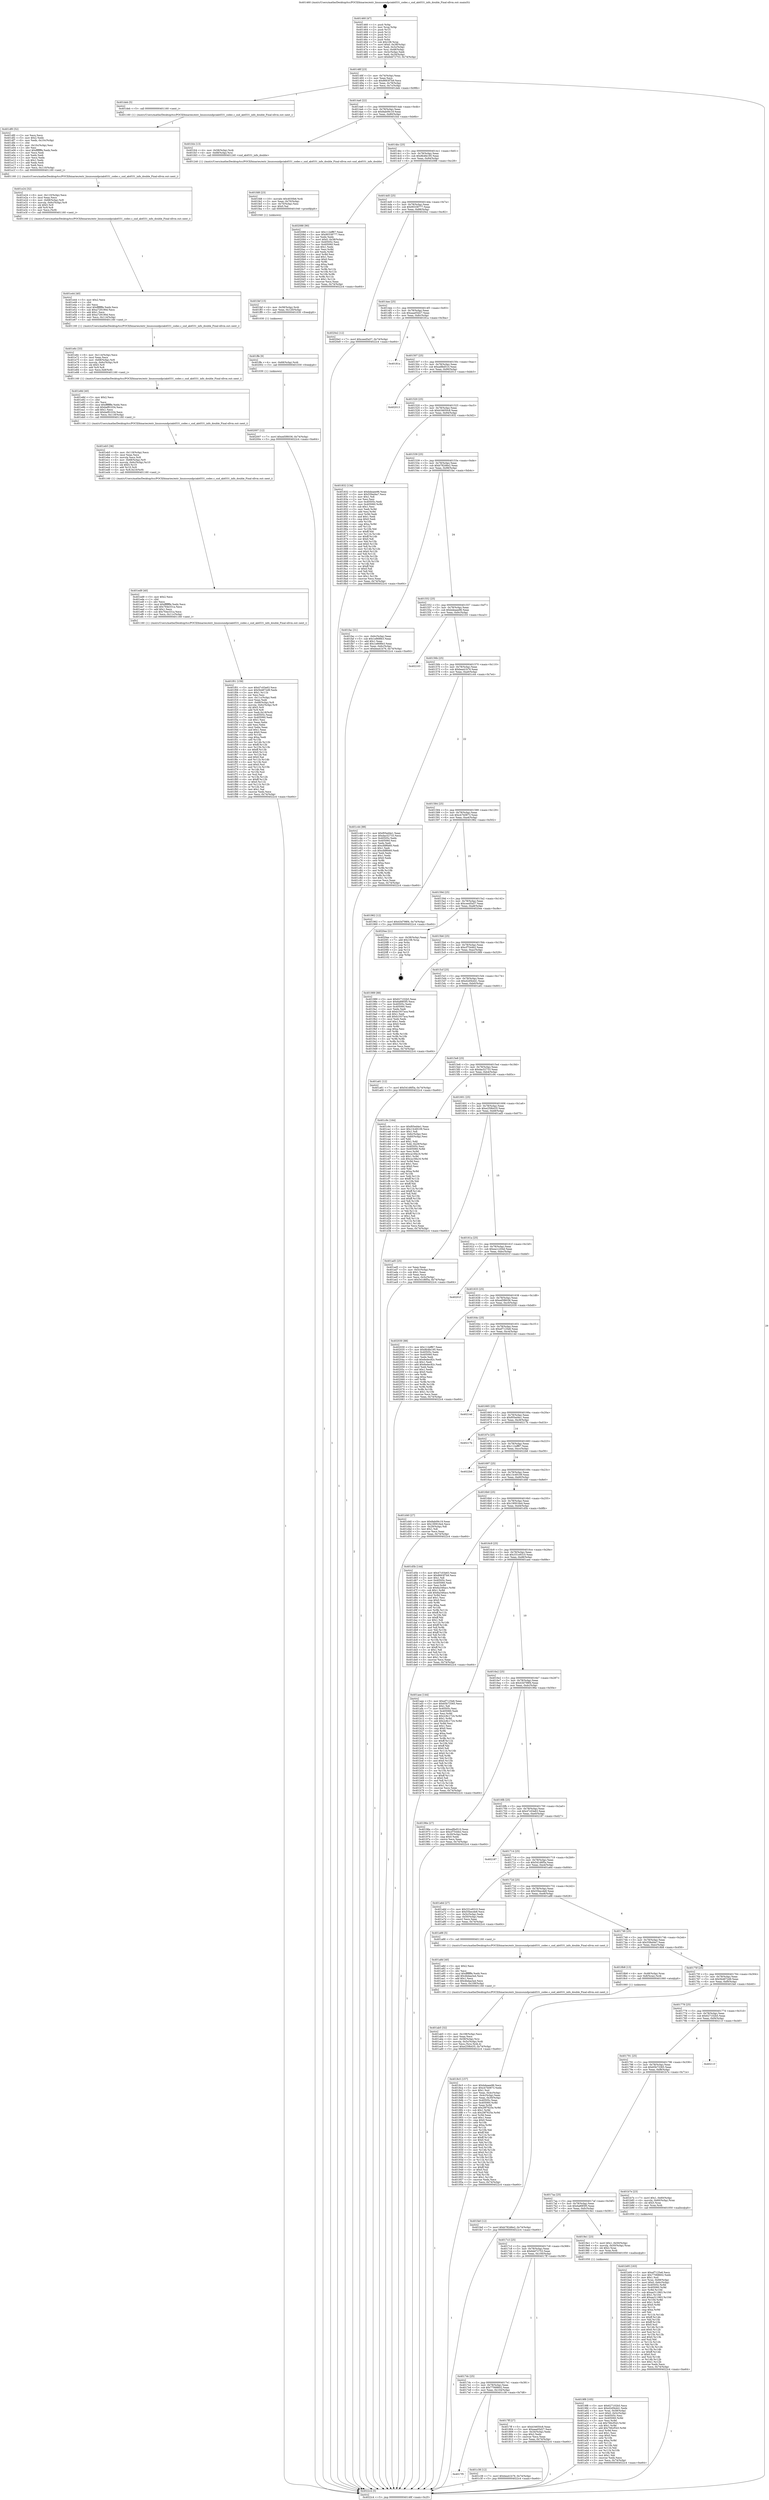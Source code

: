 digraph "0x401460" {
  label = "0x401460 (/mnt/c/Users/mathe/Desktop/tcc/POCII/binaries/extr_linuxsoundpciak4531_codec.c_snd_ak4531_info_double_Final-ollvm.out::main(0))"
  labelloc = "t"
  node[shape=record]

  Entry [label="",width=0.3,height=0.3,shape=circle,fillcolor=black,style=filled]
  "0x40148f" [label="{
     0x40148f [23]\l
     | [instrs]\l
     &nbsp;&nbsp;0x40148f \<+3\>: mov -0x74(%rbp),%eax\l
     &nbsp;&nbsp;0x401492 \<+2\>: mov %eax,%ecx\l
     &nbsp;&nbsp;0x401494 \<+6\>: sub $0x8663f7b9,%ecx\l
     &nbsp;&nbsp;0x40149a \<+3\>: mov %eax,-0x78(%rbp)\l
     &nbsp;&nbsp;0x40149d \<+3\>: mov %ecx,-0x7c(%rbp)\l
     &nbsp;&nbsp;0x4014a0 \<+6\>: je 0000000000401deb \<main+0x98b\>\l
  }"]
  "0x401deb" [label="{
     0x401deb [5]\l
     | [instrs]\l
     &nbsp;&nbsp;0x401deb \<+5\>: call 0000000000401160 \<next_i\>\l
     | [calls]\l
     &nbsp;&nbsp;0x401160 \{1\} (/mnt/c/Users/mathe/Desktop/tcc/POCII/binaries/extr_linuxsoundpciak4531_codec.c_snd_ak4531_info_double_Final-ollvm.out::next_i)\l
  }"]
  "0x4014a6" [label="{
     0x4014a6 [22]\l
     | [instrs]\l
     &nbsp;&nbsp;0x4014a6 \<+5\>: jmp 00000000004014ab \<main+0x4b\>\l
     &nbsp;&nbsp;0x4014ab \<+3\>: mov -0x78(%rbp),%eax\l
     &nbsp;&nbsp;0x4014ae \<+5\>: sub $0x8ab09c19,%eax\l
     &nbsp;&nbsp;0x4014b3 \<+3\>: mov %eax,-0x80(%rbp)\l
     &nbsp;&nbsp;0x4014b6 \<+6\>: je 0000000000401fcb \<main+0xb6b\>\l
  }"]
  Exit [label="",width=0.3,height=0.3,shape=circle,fillcolor=black,style=filled,peripheries=2]
  "0x401fcb" [label="{
     0x401fcb [13]\l
     | [instrs]\l
     &nbsp;&nbsp;0x401fcb \<+4\>: mov -0x58(%rbp),%rdi\l
     &nbsp;&nbsp;0x401fcf \<+4\>: mov -0x68(%rbp),%rsi\l
     &nbsp;&nbsp;0x401fd3 \<+5\>: call 0000000000401240 \<snd_ak4531_info_double\>\l
     | [calls]\l
     &nbsp;&nbsp;0x401240 \{1\} (/mnt/c/Users/mathe/Desktop/tcc/POCII/binaries/extr_linuxsoundpciak4531_codec.c_snd_ak4531_info_double_Final-ollvm.out::snd_ak4531_info_double)\l
  }"]
  "0x4014bc" [label="{
     0x4014bc [25]\l
     | [instrs]\l
     &nbsp;&nbsp;0x4014bc \<+5\>: jmp 00000000004014c1 \<main+0x61\>\l
     &nbsp;&nbsp;0x4014c1 \<+3\>: mov -0x78(%rbp),%eax\l
     &nbsp;&nbsp;0x4014c4 \<+5\>: sub $0x8b4fe195,%eax\l
     &nbsp;&nbsp;0x4014c9 \<+6\>: mov %eax,-0x84(%rbp)\l
     &nbsp;&nbsp;0x4014cf \<+6\>: je 0000000000402088 \<main+0xc28\>\l
  }"]
  "0x402007" [label="{
     0x402007 [12]\l
     | [instrs]\l
     &nbsp;&nbsp;0x402007 \<+7\>: movl $0xed5f6036,-0x74(%rbp)\l
     &nbsp;&nbsp;0x40200e \<+5\>: jmp 00000000004022c4 \<main+0xe64\>\l
  }"]
  "0x402088" [label="{
     0x402088 [90]\l
     | [instrs]\l
     &nbsp;&nbsp;0x402088 \<+5\>: mov $0x112eff67,%eax\l
     &nbsp;&nbsp;0x40208d \<+5\>: mov $0x90338777,%ecx\l
     &nbsp;&nbsp;0x402092 \<+2\>: xor %edx,%edx\l
     &nbsp;&nbsp;0x402094 \<+7\>: movl $0x0,-0x38(%rbp)\l
     &nbsp;&nbsp;0x40209b \<+7\>: mov 0x40505c,%esi\l
     &nbsp;&nbsp;0x4020a2 \<+7\>: mov 0x405060,%edi\l
     &nbsp;&nbsp;0x4020a9 \<+3\>: sub $0x1,%edx\l
     &nbsp;&nbsp;0x4020ac \<+3\>: mov %esi,%r8d\l
     &nbsp;&nbsp;0x4020af \<+3\>: add %edx,%r8d\l
     &nbsp;&nbsp;0x4020b2 \<+4\>: imul %r8d,%esi\l
     &nbsp;&nbsp;0x4020b6 \<+3\>: and $0x1,%esi\l
     &nbsp;&nbsp;0x4020b9 \<+3\>: cmp $0x0,%esi\l
     &nbsp;&nbsp;0x4020bc \<+4\>: sete %r9b\l
     &nbsp;&nbsp;0x4020c0 \<+3\>: cmp $0xa,%edi\l
     &nbsp;&nbsp;0x4020c3 \<+4\>: setl %r10b\l
     &nbsp;&nbsp;0x4020c7 \<+3\>: mov %r9b,%r11b\l
     &nbsp;&nbsp;0x4020ca \<+3\>: and %r10b,%r11b\l
     &nbsp;&nbsp;0x4020cd \<+3\>: xor %r10b,%r9b\l
     &nbsp;&nbsp;0x4020d0 \<+3\>: or %r9b,%r11b\l
     &nbsp;&nbsp;0x4020d3 \<+4\>: test $0x1,%r11b\l
     &nbsp;&nbsp;0x4020d7 \<+3\>: cmovne %ecx,%eax\l
     &nbsp;&nbsp;0x4020da \<+3\>: mov %eax,-0x74(%rbp)\l
     &nbsp;&nbsp;0x4020dd \<+5\>: jmp 00000000004022c4 \<main+0xe64\>\l
  }"]
  "0x4014d5" [label="{
     0x4014d5 [25]\l
     | [instrs]\l
     &nbsp;&nbsp;0x4014d5 \<+5\>: jmp 00000000004014da \<main+0x7a\>\l
     &nbsp;&nbsp;0x4014da \<+3\>: mov -0x78(%rbp),%eax\l
     &nbsp;&nbsp;0x4014dd \<+5\>: sub $0x90338777,%eax\l
     &nbsp;&nbsp;0x4014e2 \<+6\>: mov %eax,-0x88(%rbp)\l
     &nbsp;&nbsp;0x4014e8 \<+6\>: je 00000000004020e2 \<main+0xc82\>\l
  }"]
  "0x401ffe" [label="{
     0x401ffe [9]\l
     | [instrs]\l
     &nbsp;&nbsp;0x401ffe \<+4\>: mov -0x68(%rbp),%rdi\l
     &nbsp;&nbsp;0x402002 \<+5\>: call 0000000000401030 \<free@plt\>\l
     | [calls]\l
     &nbsp;&nbsp;0x401030 \{1\} (unknown)\l
  }"]
  "0x4020e2" [label="{
     0x4020e2 [12]\l
     | [instrs]\l
     &nbsp;&nbsp;0x4020e2 \<+7\>: movl $0xceed5a57,-0x74(%rbp)\l
     &nbsp;&nbsp;0x4020e9 \<+5\>: jmp 00000000004022c4 \<main+0xe64\>\l
  }"]
  "0x4014ee" [label="{
     0x4014ee [25]\l
     | [instrs]\l
     &nbsp;&nbsp;0x4014ee \<+5\>: jmp 00000000004014f3 \<main+0x93\>\l
     &nbsp;&nbsp;0x4014f3 \<+3\>: mov -0x78(%rbp),%eax\l
     &nbsp;&nbsp;0x4014f6 \<+5\>: sub $0xaaa05d27,%eax\l
     &nbsp;&nbsp;0x4014fb \<+6\>: mov %eax,-0x8c(%rbp)\l
     &nbsp;&nbsp;0x401501 \<+6\>: je 000000000040181a \<main+0x3ba\>\l
  }"]
  "0x401fef" [label="{
     0x401fef [15]\l
     | [instrs]\l
     &nbsp;&nbsp;0x401fef \<+4\>: mov -0x58(%rbp),%rdi\l
     &nbsp;&nbsp;0x401ff3 \<+6\>: mov %eax,-0x120(%rbp)\l
     &nbsp;&nbsp;0x401ff9 \<+5\>: call 0000000000401030 \<free@plt\>\l
     | [calls]\l
     &nbsp;&nbsp;0x401030 \{1\} (unknown)\l
  }"]
  "0x40181a" [label="{
     0x40181a\l
  }", style=dashed]
  "0x401507" [label="{
     0x401507 [25]\l
     | [instrs]\l
     &nbsp;&nbsp;0x401507 \<+5\>: jmp 000000000040150c \<main+0xac\>\l
     &nbsp;&nbsp;0x40150c \<+3\>: mov -0x78(%rbp),%eax\l
     &nbsp;&nbsp;0x40150f \<+5\>: sub $0xadfbd510,%eax\l
     &nbsp;&nbsp;0x401514 \<+6\>: mov %eax,-0x90(%rbp)\l
     &nbsp;&nbsp;0x40151a \<+6\>: je 0000000000402013 \<main+0xbb3\>\l
  }"]
  "0x401fd8" [label="{
     0x401fd8 [23]\l
     | [instrs]\l
     &nbsp;&nbsp;0x401fd8 \<+10\>: movabs $0x4030b6,%rdi\l
     &nbsp;&nbsp;0x401fe2 \<+3\>: mov %eax,-0x70(%rbp)\l
     &nbsp;&nbsp;0x401fe5 \<+3\>: mov -0x70(%rbp),%esi\l
     &nbsp;&nbsp;0x401fe8 \<+2\>: mov $0x0,%al\l
     &nbsp;&nbsp;0x401fea \<+5\>: call 0000000000401040 \<printf@plt\>\l
     | [calls]\l
     &nbsp;&nbsp;0x401040 \{1\} (unknown)\l
  }"]
  "0x402013" [label="{
     0x402013\l
  }", style=dashed]
  "0x401520" [label="{
     0x401520 [25]\l
     | [instrs]\l
     &nbsp;&nbsp;0x401520 \<+5\>: jmp 0000000000401525 \<main+0xc5\>\l
     &nbsp;&nbsp;0x401525 \<+3\>: mov -0x78(%rbp),%eax\l
     &nbsp;&nbsp;0x401528 \<+5\>: sub $0xb34650c8,%eax\l
     &nbsp;&nbsp;0x40152d \<+6\>: mov %eax,-0x94(%rbp)\l
     &nbsp;&nbsp;0x401533 \<+6\>: je 0000000000401832 \<main+0x3d2\>\l
  }"]
  "0x401f01" [label="{
     0x401f01 [159]\l
     | [instrs]\l
     &nbsp;&nbsp;0x401f01 \<+5\>: mov $0x47c03e63,%ecx\l
     &nbsp;&nbsp;0x401f06 \<+5\>: mov $0x5b4872d9,%edx\l
     &nbsp;&nbsp;0x401f0b \<+3\>: mov $0x1,%r11b\l
     &nbsp;&nbsp;0x401f0e \<+2\>: xor %esi,%esi\l
     &nbsp;&nbsp;0x401f10 \<+6\>: mov -0x11c(%rbp),%edi\l
     &nbsp;&nbsp;0x401f16 \<+3\>: imul %eax,%edi\l
     &nbsp;&nbsp;0x401f19 \<+4\>: mov -0x68(%rbp),%r8\l
     &nbsp;&nbsp;0x401f1d \<+4\>: movslq -0x6c(%rbp),%r9\l
     &nbsp;&nbsp;0x401f21 \<+4\>: shl $0x5,%r9\l
     &nbsp;&nbsp;0x401f25 \<+3\>: add %r9,%r8\l
     &nbsp;&nbsp;0x401f28 \<+4\>: mov %edi,0x18(%r8)\l
     &nbsp;&nbsp;0x401f2c \<+7\>: mov 0x40505c,%eax\l
     &nbsp;&nbsp;0x401f33 \<+7\>: mov 0x405060,%edi\l
     &nbsp;&nbsp;0x401f3a \<+3\>: sub $0x1,%esi\l
     &nbsp;&nbsp;0x401f3d \<+2\>: mov %eax,%ebx\l
     &nbsp;&nbsp;0x401f3f \<+2\>: add %esi,%ebx\l
     &nbsp;&nbsp;0x401f41 \<+3\>: imul %ebx,%eax\l
     &nbsp;&nbsp;0x401f44 \<+3\>: and $0x1,%eax\l
     &nbsp;&nbsp;0x401f47 \<+3\>: cmp $0x0,%eax\l
     &nbsp;&nbsp;0x401f4a \<+4\>: sete %r14b\l
     &nbsp;&nbsp;0x401f4e \<+3\>: cmp $0xa,%edi\l
     &nbsp;&nbsp;0x401f51 \<+4\>: setl %r15b\l
     &nbsp;&nbsp;0x401f55 \<+3\>: mov %r14b,%r12b\l
     &nbsp;&nbsp;0x401f58 \<+4\>: xor $0xff,%r12b\l
     &nbsp;&nbsp;0x401f5c \<+3\>: mov %r15b,%r13b\l
     &nbsp;&nbsp;0x401f5f \<+4\>: xor $0xff,%r13b\l
     &nbsp;&nbsp;0x401f63 \<+4\>: xor $0x0,%r11b\l
     &nbsp;&nbsp;0x401f67 \<+3\>: mov %r12b,%al\l
     &nbsp;&nbsp;0x401f6a \<+2\>: and $0x0,%al\l
     &nbsp;&nbsp;0x401f6c \<+3\>: and %r11b,%r14b\l
     &nbsp;&nbsp;0x401f6f \<+3\>: mov %r13b,%sil\l
     &nbsp;&nbsp;0x401f72 \<+4\>: and $0x0,%sil\l
     &nbsp;&nbsp;0x401f76 \<+3\>: and %r11b,%r15b\l
     &nbsp;&nbsp;0x401f79 \<+3\>: or %r14b,%al\l
     &nbsp;&nbsp;0x401f7c \<+3\>: or %r15b,%sil\l
     &nbsp;&nbsp;0x401f7f \<+3\>: xor %sil,%al\l
     &nbsp;&nbsp;0x401f82 \<+3\>: or %r13b,%r12b\l
     &nbsp;&nbsp;0x401f85 \<+4\>: xor $0xff,%r12b\l
     &nbsp;&nbsp;0x401f89 \<+4\>: or $0x0,%r11b\l
     &nbsp;&nbsp;0x401f8d \<+3\>: and %r11b,%r12b\l
     &nbsp;&nbsp;0x401f90 \<+3\>: or %r12b,%al\l
     &nbsp;&nbsp;0x401f93 \<+2\>: test $0x1,%al\l
     &nbsp;&nbsp;0x401f95 \<+3\>: cmovne %edx,%ecx\l
     &nbsp;&nbsp;0x401f98 \<+3\>: mov %ecx,-0x74(%rbp)\l
     &nbsp;&nbsp;0x401f9b \<+5\>: jmp 00000000004022c4 \<main+0xe64\>\l
  }"]
  "0x401832" [label="{
     0x401832 [134]\l
     | [instrs]\l
     &nbsp;&nbsp;0x401832 \<+5\>: mov $0xbdeaee96,%eax\l
     &nbsp;&nbsp;0x401837 \<+5\>: mov $0x55fed4a7,%ecx\l
     &nbsp;&nbsp;0x40183c \<+2\>: mov $0x1,%dl\l
     &nbsp;&nbsp;0x40183e \<+2\>: xor %esi,%esi\l
     &nbsp;&nbsp;0x401840 \<+7\>: mov 0x40505c,%edi\l
     &nbsp;&nbsp;0x401847 \<+8\>: mov 0x405060,%r8d\l
     &nbsp;&nbsp;0x40184f \<+3\>: sub $0x1,%esi\l
     &nbsp;&nbsp;0x401852 \<+3\>: mov %edi,%r9d\l
     &nbsp;&nbsp;0x401855 \<+3\>: add %esi,%r9d\l
     &nbsp;&nbsp;0x401858 \<+4\>: imul %r9d,%edi\l
     &nbsp;&nbsp;0x40185c \<+3\>: and $0x1,%edi\l
     &nbsp;&nbsp;0x40185f \<+3\>: cmp $0x0,%edi\l
     &nbsp;&nbsp;0x401862 \<+4\>: sete %r10b\l
     &nbsp;&nbsp;0x401866 \<+4\>: cmp $0xa,%r8d\l
     &nbsp;&nbsp;0x40186a \<+4\>: setl %r11b\l
     &nbsp;&nbsp;0x40186e \<+3\>: mov %r10b,%bl\l
     &nbsp;&nbsp;0x401871 \<+3\>: xor $0xff,%bl\l
     &nbsp;&nbsp;0x401874 \<+3\>: mov %r11b,%r14b\l
     &nbsp;&nbsp;0x401877 \<+4\>: xor $0xff,%r14b\l
     &nbsp;&nbsp;0x40187b \<+3\>: xor $0x0,%dl\l
     &nbsp;&nbsp;0x40187e \<+3\>: mov %bl,%r15b\l
     &nbsp;&nbsp;0x401881 \<+4\>: and $0x0,%r15b\l
     &nbsp;&nbsp;0x401885 \<+3\>: and %dl,%r10b\l
     &nbsp;&nbsp;0x401888 \<+3\>: mov %r14b,%r12b\l
     &nbsp;&nbsp;0x40188b \<+4\>: and $0x0,%r12b\l
     &nbsp;&nbsp;0x40188f \<+3\>: and %dl,%r11b\l
     &nbsp;&nbsp;0x401892 \<+3\>: or %r10b,%r15b\l
     &nbsp;&nbsp;0x401895 \<+3\>: or %r11b,%r12b\l
     &nbsp;&nbsp;0x401898 \<+3\>: xor %r12b,%r15b\l
     &nbsp;&nbsp;0x40189b \<+3\>: or %r14b,%bl\l
     &nbsp;&nbsp;0x40189e \<+3\>: xor $0xff,%bl\l
     &nbsp;&nbsp;0x4018a1 \<+3\>: or $0x0,%dl\l
     &nbsp;&nbsp;0x4018a4 \<+2\>: and %dl,%bl\l
     &nbsp;&nbsp;0x4018a6 \<+3\>: or %bl,%r15b\l
     &nbsp;&nbsp;0x4018a9 \<+4\>: test $0x1,%r15b\l
     &nbsp;&nbsp;0x4018ad \<+3\>: cmovne %ecx,%eax\l
     &nbsp;&nbsp;0x4018b0 \<+3\>: mov %eax,-0x74(%rbp)\l
     &nbsp;&nbsp;0x4018b3 \<+5\>: jmp 00000000004022c4 \<main+0xe64\>\l
  }"]
  "0x401539" [label="{
     0x401539 [25]\l
     | [instrs]\l
     &nbsp;&nbsp;0x401539 \<+5\>: jmp 000000000040153e \<main+0xde\>\l
     &nbsp;&nbsp;0x40153e \<+3\>: mov -0x78(%rbp),%eax\l
     &nbsp;&nbsp;0x401541 \<+5\>: sub $0xb782d6e2,%eax\l
     &nbsp;&nbsp;0x401546 \<+6\>: mov %eax,-0x98(%rbp)\l
     &nbsp;&nbsp;0x40154c \<+6\>: je 0000000000401fac \<main+0xb4c\>\l
  }"]
  "0x401ed9" [label="{
     0x401ed9 [40]\l
     | [instrs]\l
     &nbsp;&nbsp;0x401ed9 \<+5\>: mov $0x2,%ecx\l
     &nbsp;&nbsp;0x401ede \<+1\>: cltd\l
     &nbsp;&nbsp;0x401edf \<+2\>: idiv %ecx\l
     &nbsp;&nbsp;0x401ee1 \<+6\>: imul $0xfffffffe,%edx,%ecx\l
     &nbsp;&nbsp;0x401ee7 \<+6\>: add $0x764e331a,%ecx\l
     &nbsp;&nbsp;0x401eed \<+3\>: add $0x1,%ecx\l
     &nbsp;&nbsp;0x401ef0 \<+6\>: sub $0x764e331a,%ecx\l
     &nbsp;&nbsp;0x401ef6 \<+6\>: mov %ecx,-0x11c(%rbp)\l
     &nbsp;&nbsp;0x401efc \<+5\>: call 0000000000401160 \<next_i\>\l
     | [calls]\l
     &nbsp;&nbsp;0x401160 \{1\} (/mnt/c/Users/mathe/Desktop/tcc/POCII/binaries/extr_linuxsoundpciak4531_codec.c_snd_ak4531_info_double_Final-ollvm.out::next_i)\l
  }"]
  "0x401fac" [label="{
     0x401fac [31]\l
     | [instrs]\l
     &nbsp;&nbsp;0x401fac \<+3\>: mov -0x6c(%rbp),%eax\l
     &nbsp;&nbsp;0x401faf \<+5\>: sub $0x1e868fe3,%eax\l
     &nbsp;&nbsp;0x401fb4 \<+3\>: add $0x1,%eax\l
     &nbsp;&nbsp;0x401fb7 \<+5\>: add $0x1e868fe3,%eax\l
     &nbsp;&nbsp;0x401fbc \<+3\>: mov %eax,-0x6c(%rbp)\l
     &nbsp;&nbsp;0x401fbf \<+7\>: movl $0xbea41b76,-0x74(%rbp)\l
     &nbsp;&nbsp;0x401fc6 \<+5\>: jmp 00000000004022c4 \<main+0xe64\>\l
  }"]
  "0x401552" [label="{
     0x401552 [25]\l
     | [instrs]\l
     &nbsp;&nbsp;0x401552 \<+5\>: jmp 0000000000401557 \<main+0xf7\>\l
     &nbsp;&nbsp;0x401557 \<+3\>: mov -0x78(%rbp),%eax\l
     &nbsp;&nbsp;0x40155a \<+5\>: sub $0xbdeaee96,%eax\l
     &nbsp;&nbsp;0x40155f \<+6\>: mov %eax,-0x9c(%rbp)\l
     &nbsp;&nbsp;0x401565 \<+6\>: je 0000000000402103 \<main+0xca3\>\l
  }"]
  "0x401eb5" [label="{
     0x401eb5 [36]\l
     | [instrs]\l
     &nbsp;&nbsp;0x401eb5 \<+6\>: mov -0x118(%rbp),%ecx\l
     &nbsp;&nbsp;0x401ebb \<+3\>: imul %eax,%ecx\l
     &nbsp;&nbsp;0x401ebe \<+3\>: movslq %ecx,%r8\l
     &nbsp;&nbsp;0x401ec1 \<+4\>: mov -0x68(%rbp),%r9\l
     &nbsp;&nbsp;0x401ec5 \<+4\>: movslq -0x6c(%rbp),%r10\l
     &nbsp;&nbsp;0x401ec9 \<+4\>: shl $0x5,%r10\l
     &nbsp;&nbsp;0x401ecd \<+3\>: add %r10,%r9\l
     &nbsp;&nbsp;0x401ed0 \<+4\>: mov %r8,0x10(%r9)\l
     &nbsp;&nbsp;0x401ed4 \<+5\>: call 0000000000401160 \<next_i\>\l
     | [calls]\l
     &nbsp;&nbsp;0x401160 \{1\} (/mnt/c/Users/mathe/Desktop/tcc/POCII/binaries/extr_linuxsoundpciak4531_codec.c_snd_ak4531_info_double_Final-ollvm.out::next_i)\l
  }"]
  "0x402103" [label="{
     0x402103\l
  }", style=dashed]
  "0x40156b" [label="{
     0x40156b [25]\l
     | [instrs]\l
     &nbsp;&nbsp;0x40156b \<+5\>: jmp 0000000000401570 \<main+0x110\>\l
     &nbsp;&nbsp;0x401570 \<+3\>: mov -0x78(%rbp),%eax\l
     &nbsp;&nbsp;0x401573 \<+5\>: sub $0xbea41b76,%eax\l
     &nbsp;&nbsp;0x401578 \<+6\>: mov %eax,-0xa0(%rbp)\l
     &nbsp;&nbsp;0x40157e \<+6\>: je 0000000000401c44 \<main+0x7e4\>\l
  }"]
  "0x401e8d" [label="{
     0x401e8d [40]\l
     | [instrs]\l
     &nbsp;&nbsp;0x401e8d \<+5\>: mov $0x2,%ecx\l
     &nbsp;&nbsp;0x401e92 \<+1\>: cltd\l
     &nbsp;&nbsp;0x401e93 \<+2\>: idiv %ecx\l
     &nbsp;&nbsp;0x401e95 \<+6\>: imul $0xfffffffe,%edx,%ecx\l
     &nbsp;&nbsp;0x401e9b \<+6\>: sub $0xbef91034,%ecx\l
     &nbsp;&nbsp;0x401ea1 \<+3\>: add $0x1,%ecx\l
     &nbsp;&nbsp;0x401ea4 \<+6\>: add $0xbef91034,%ecx\l
     &nbsp;&nbsp;0x401eaa \<+6\>: mov %ecx,-0x118(%rbp)\l
     &nbsp;&nbsp;0x401eb0 \<+5\>: call 0000000000401160 \<next_i\>\l
     | [calls]\l
     &nbsp;&nbsp;0x401160 \{1\} (/mnt/c/Users/mathe/Desktop/tcc/POCII/binaries/extr_linuxsoundpciak4531_codec.c_snd_ak4531_info_double_Final-ollvm.out::next_i)\l
  }"]
  "0x401c44" [label="{
     0x401c44 [88]\l
     | [instrs]\l
     &nbsp;&nbsp;0x401c44 \<+5\>: mov $0xf05ed4e1,%eax\l
     &nbsp;&nbsp;0x401c49 \<+5\>: mov $0xdac52733,%ecx\l
     &nbsp;&nbsp;0x401c4e \<+7\>: mov 0x40505c,%edx\l
     &nbsp;&nbsp;0x401c55 \<+7\>: mov 0x405060,%esi\l
     &nbsp;&nbsp;0x401c5c \<+2\>: mov %edx,%edi\l
     &nbsp;&nbsp;0x401c5e \<+6\>: add $0xcfdf6b60,%edi\l
     &nbsp;&nbsp;0x401c64 \<+3\>: sub $0x1,%edi\l
     &nbsp;&nbsp;0x401c67 \<+6\>: sub $0xcfdf6b60,%edi\l
     &nbsp;&nbsp;0x401c6d \<+3\>: imul %edi,%edx\l
     &nbsp;&nbsp;0x401c70 \<+3\>: and $0x1,%edx\l
     &nbsp;&nbsp;0x401c73 \<+3\>: cmp $0x0,%edx\l
     &nbsp;&nbsp;0x401c76 \<+4\>: sete %r8b\l
     &nbsp;&nbsp;0x401c7a \<+3\>: cmp $0xa,%esi\l
     &nbsp;&nbsp;0x401c7d \<+4\>: setl %r9b\l
     &nbsp;&nbsp;0x401c81 \<+3\>: mov %r8b,%r10b\l
     &nbsp;&nbsp;0x401c84 \<+3\>: and %r9b,%r10b\l
     &nbsp;&nbsp;0x401c87 \<+3\>: xor %r9b,%r8b\l
     &nbsp;&nbsp;0x401c8a \<+3\>: or %r8b,%r10b\l
     &nbsp;&nbsp;0x401c8d \<+4\>: test $0x1,%r10b\l
     &nbsp;&nbsp;0x401c91 \<+3\>: cmovne %ecx,%eax\l
     &nbsp;&nbsp;0x401c94 \<+3\>: mov %eax,-0x74(%rbp)\l
     &nbsp;&nbsp;0x401c97 \<+5\>: jmp 00000000004022c4 \<main+0xe64\>\l
  }"]
  "0x401584" [label="{
     0x401584 [25]\l
     | [instrs]\l
     &nbsp;&nbsp;0x401584 \<+5\>: jmp 0000000000401589 \<main+0x129\>\l
     &nbsp;&nbsp;0x401589 \<+3\>: mov -0x78(%rbp),%eax\l
     &nbsp;&nbsp;0x40158c \<+5\>: sub $0xcb7b0873,%eax\l
     &nbsp;&nbsp;0x401591 \<+6\>: mov %eax,-0xa4(%rbp)\l
     &nbsp;&nbsp;0x401597 \<+6\>: je 0000000000401962 \<main+0x502\>\l
  }"]
  "0x401e6c" [label="{
     0x401e6c [33]\l
     | [instrs]\l
     &nbsp;&nbsp;0x401e6c \<+6\>: mov -0x114(%rbp),%ecx\l
     &nbsp;&nbsp;0x401e72 \<+3\>: imul %eax,%ecx\l
     &nbsp;&nbsp;0x401e75 \<+4\>: mov -0x68(%rbp),%r8\l
     &nbsp;&nbsp;0x401e79 \<+4\>: movslq -0x6c(%rbp),%r9\l
     &nbsp;&nbsp;0x401e7d \<+4\>: shl $0x5,%r9\l
     &nbsp;&nbsp;0x401e81 \<+3\>: add %r9,%r8\l
     &nbsp;&nbsp;0x401e84 \<+4\>: mov %ecx,0x8(%r8)\l
     &nbsp;&nbsp;0x401e88 \<+5\>: call 0000000000401160 \<next_i\>\l
     | [calls]\l
     &nbsp;&nbsp;0x401160 \{1\} (/mnt/c/Users/mathe/Desktop/tcc/POCII/binaries/extr_linuxsoundpciak4531_codec.c_snd_ak4531_info_double_Final-ollvm.out::next_i)\l
  }"]
  "0x401962" [label="{
     0x401962 [12]\l
     | [instrs]\l
     &nbsp;&nbsp;0x401962 \<+7\>: movl $0x43d798f4,-0x74(%rbp)\l
     &nbsp;&nbsp;0x401969 \<+5\>: jmp 00000000004022c4 \<main+0xe64\>\l
  }"]
  "0x40159d" [label="{
     0x40159d [25]\l
     | [instrs]\l
     &nbsp;&nbsp;0x40159d \<+5\>: jmp 00000000004015a2 \<main+0x142\>\l
     &nbsp;&nbsp;0x4015a2 \<+3\>: mov -0x78(%rbp),%eax\l
     &nbsp;&nbsp;0x4015a5 \<+5\>: sub $0xceed5a57,%eax\l
     &nbsp;&nbsp;0x4015aa \<+6\>: mov %eax,-0xa8(%rbp)\l
     &nbsp;&nbsp;0x4015b0 \<+6\>: je 00000000004020ee \<main+0xc8e\>\l
  }"]
  "0x401e44" [label="{
     0x401e44 [40]\l
     | [instrs]\l
     &nbsp;&nbsp;0x401e44 \<+5\>: mov $0x2,%ecx\l
     &nbsp;&nbsp;0x401e49 \<+1\>: cltd\l
     &nbsp;&nbsp;0x401e4a \<+2\>: idiv %ecx\l
     &nbsp;&nbsp;0x401e4c \<+6\>: imul $0xfffffffe,%edx,%ecx\l
     &nbsp;&nbsp;0x401e52 \<+6\>: sub $0xa729190d,%ecx\l
     &nbsp;&nbsp;0x401e58 \<+3\>: add $0x1,%ecx\l
     &nbsp;&nbsp;0x401e5b \<+6\>: add $0xa729190d,%ecx\l
     &nbsp;&nbsp;0x401e61 \<+6\>: mov %ecx,-0x114(%rbp)\l
     &nbsp;&nbsp;0x401e67 \<+5\>: call 0000000000401160 \<next_i\>\l
     | [calls]\l
     &nbsp;&nbsp;0x401160 \{1\} (/mnt/c/Users/mathe/Desktop/tcc/POCII/binaries/extr_linuxsoundpciak4531_codec.c_snd_ak4531_info_double_Final-ollvm.out::next_i)\l
  }"]
  "0x4020ee" [label="{
     0x4020ee [21]\l
     | [instrs]\l
     &nbsp;&nbsp;0x4020ee \<+3\>: mov -0x38(%rbp),%eax\l
     &nbsp;&nbsp;0x4020f1 \<+7\>: add $0x108,%rsp\l
     &nbsp;&nbsp;0x4020f8 \<+1\>: pop %rbx\l
     &nbsp;&nbsp;0x4020f9 \<+2\>: pop %r12\l
     &nbsp;&nbsp;0x4020fb \<+2\>: pop %r13\l
     &nbsp;&nbsp;0x4020fd \<+2\>: pop %r14\l
     &nbsp;&nbsp;0x4020ff \<+2\>: pop %r15\l
     &nbsp;&nbsp;0x402101 \<+1\>: pop %rbp\l
     &nbsp;&nbsp;0x402102 \<+1\>: ret\l
  }"]
  "0x4015b6" [label="{
     0x4015b6 [25]\l
     | [instrs]\l
     &nbsp;&nbsp;0x4015b6 \<+5\>: jmp 00000000004015bb \<main+0x15b\>\l
     &nbsp;&nbsp;0x4015bb \<+3\>: mov -0x78(%rbp),%eax\l
     &nbsp;&nbsp;0x4015be \<+5\>: sub $0xcf7544b2,%eax\l
     &nbsp;&nbsp;0x4015c3 \<+6\>: mov %eax,-0xac(%rbp)\l
     &nbsp;&nbsp;0x4015c9 \<+6\>: je 0000000000401989 \<main+0x529\>\l
  }"]
  "0x401e24" [label="{
     0x401e24 [32]\l
     | [instrs]\l
     &nbsp;&nbsp;0x401e24 \<+6\>: mov -0x110(%rbp),%ecx\l
     &nbsp;&nbsp;0x401e2a \<+3\>: imul %eax,%ecx\l
     &nbsp;&nbsp;0x401e2d \<+4\>: mov -0x68(%rbp),%r8\l
     &nbsp;&nbsp;0x401e31 \<+4\>: movslq -0x6c(%rbp),%r9\l
     &nbsp;&nbsp;0x401e35 \<+4\>: shl $0x5,%r9\l
     &nbsp;&nbsp;0x401e39 \<+3\>: add %r9,%r8\l
     &nbsp;&nbsp;0x401e3c \<+3\>: mov %ecx,(%r8)\l
     &nbsp;&nbsp;0x401e3f \<+5\>: call 0000000000401160 \<next_i\>\l
     | [calls]\l
     &nbsp;&nbsp;0x401160 \{1\} (/mnt/c/Users/mathe/Desktop/tcc/POCII/binaries/extr_linuxsoundpciak4531_codec.c_snd_ak4531_info_double_Final-ollvm.out::next_i)\l
  }"]
  "0x401989" [label="{
     0x401989 [88]\l
     | [instrs]\l
     &nbsp;&nbsp;0x401989 \<+5\>: mov $0x627102b5,%eax\l
     &nbsp;&nbsp;0x40198e \<+5\>: mov $0x6a89f3f5,%ecx\l
     &nbsp;&nbsp;0x401993 \<+7\>: mov 0x40505c,%edx\l
     &nbsp;&nbsp;0x40199a \<+7\>: mov 0x405060,%esi\l
     &nbsp;&nbsp;0x4019a1 \<+2\>: mov %edx,%edi\l
     &nbsp;&nbsp;0x4019a3 \<+6\>: sub $0xb1937aca,%edi\l
     &nbsp;&nbsp;0x4019a9 \<+3\>: sub $0x1,%edi\l
     &nbsp;&nbsp;0x4019ac \<+6\>: add $0xb1937aca,%edi\l
     &nbsp;&nbsp;0x4019b2 \<+3\>: imul %edi,%edx\l
     &nbsp;&nbsp;0x4019b5 \<+3\>: and $0x1,%edx\l
     &nbsp;&nbsp;0x4019b8 \<+3\>: cmp $0x0,%edx\l
     &nbsp;&nbsp;0x4019bb \<+4\>: sete %r8b\l
     &nbsp;&nbsp;0x4019bf \<+3\>: cmp $0xa,%esi\l
     &nbsp;&nbsp;0x4019c2 \<+4\>: setl %r9b\l
     &nbsp;&nbsp;0x4019c6 \<+3\>: mov %r8b,%r10b\l
     &nbsp;&nbsp;0x4019c9 \<+3\>: and %r9b,%r10b\l
     &nbsp;&nbsp;0x4019cc \<+3\>: xor %r9b,%r8b\l
     &nbsp;&nbsp;0x4019cf \<+3\>: or %r8b,%r10b\l
     &nbsp;&nbsp;0x4019d2 \<+4\>: test $0x1,%r10b\l
     &nbsp;&nbsp;0x4019d6 \<+3\>: cmovne %ecx,%eax\l
     &nbsp;&nbsp;0x4019d9 \<+3\>: mov %eax,-0x74(%rbp)\l
     &nbsp;&nbsp;0x4019dc \<+5\>: jmp 00000000004022c4 \<main+0xe64\>\l
  }"]
  "0x4015cf" [label="{
     0x4015cf [25]\l
     | [instrs]\l
     &nbsp;&nbsp;0x4015cf \<+5\>: jmp 00000000004015d4 \<main+0x174\>\l
     &nbsp;&nbsp;0x4015d4 \<+3\>: mov -0x78(%rbp),%eax\l
     &nbsp;&nbsp;0x4015d7 \<+5\>: sub $0xd2d5b441,%eax\l
     &nbsp;&nbsp;0x4015dc \<+6\>: mov %eax,-0xb0(%rbp)\l
     &nbsp;&nbsp;0x4015e2 \<+6\>: je 0000000000401a61 \<main+0x601\>\l
  }"]
  "0x401df0" [label="{
     0x401df0 [52]\l
     | [instrs]\l
     &nbsp;&nbsp;0x401df0 \<+2\>: xor %ecx,%ecx\l
     &nbsp;&nbsp;0x401df2 \<+5\>: mov $0x2,%edx\l
     &nbsp;&nbsp;0x401df7 \<+6\>: mov %edx,-0x10c(%rbp)\l
     &nbsp;&nbsp;0x401dfd \<+1\>: cltd\l
     &nbsp;&nbsp;0x401dfe \<+6\>: mov -0x10c(%rbp),%esi\l
     &nbsp;&nbsp;0x401e04 \<+2\>: idiv %esi\l
     &nbsp;&nbsp;0x401e06 \<+6\>: imul $0xfffffffe,%edx,%edx\l
     &nbsp;&nbsp;0x401e0c \<+2\>: mov %ecx,%edi\l
     &nbsp;&nbsp;0x401e0e \<+2\>: sub %edx,%edi\l
     &nbsp;&nbsp;0x401e10 \<+2\>: mov %ecx,%edx\l
     &nbsp;&nbsp;0x401e12 \<+3\>: sub $0x1,%edx\l
     &nbsp;&nbsp;0x401e15 \<+2\>: add %edx,%edi\l
     &nbsp;&nbsp;0x401e17 \<+2\>: sub %edi,%ecx\l
     &nbsp;&nbsp;0x401e19 \<+6\>: mov %ecx,-0x110(%rbp)\l
     &nbsp;&nbsp;0x401e1f \<+5\>: call 0000000000401160 \<next_i\>\l
     | [calls]\l
     &nbsp;&nbsp;0x401160 \{1\} (/mnt/c/Users/mathe/Desktop/tcc/POCII/binaries/extr_linuxsoundpciak4531_codec.c_snd_ak4531_info_double_Final-ollvm.out::next_i)\l
  }"]
  "0x401a61" [label="{
     0x401a61 [12]\l
     | [instrs]\l
     &nbsp;&nbsp;0x401a61 \<+7\>: movl $0x541d6f5a,-0x74(%rbp)\l
     &nbsp;&nbsp;0x401a68 \<+5\>: jmp 00000000004022c4 \<main+0xe64\>\l
  }"]
  "0x4015e8" [label="{
     0x4015e8 [25]\l
     | [instrs]\l
     &nbsp;&nbsp;0x4015e8 \<+5\>: jmp 00000000004015ed \<main+0x18d\>\l
     &nbsp;&nbsp;0x4015ed \<+3\>: mov -0x78(%rbp),%eax\l
     &nbsp;&nbsp;0x4015f0 \<+5\>: sub $0xdac52733,%eax\l
     &nbsp;&nbsp;0x4015f5 \<+6\>: mov %eax,-0xb4(%rbp)\l
     &nbsp;&nbsp;0x4015fb \<+6\>: je 0000000000401c9c \<main+0x83c\>\l
  }"]
  "0x4017f5" [label="{
     0x4017f5\l
  }", style=dashed]
  "0x401c9c" [label="{
     0x401c9c [164]\l
     | [instrs]\l
     &nbsp;&nbsp;0x401c9c \<+5\>: mov $0xf05ed4e1,%eax\l
     &nbsp;&nbsp;0x401ca1 \<+5\>: mov $0x13c49109,%ecx\l
     &nbsp;&nbsp;0x401ca6 \<+2\>: mov $0x1,%dl\l
     &nbsp;&nbsp;0x401ca8 \<+3\>: mov -0x6c(%rbp),%esi\l
     &nbsp;&nbsp;0x401cab \<+3\>: cmp -0x60(%rbp),%esi\l
     &nbsp;&nbsp;0x401cae \<+4\>: setl %dil\l
     &nbsp;&nbsp;0x401cb2 \<+4\>: and $0x1,%dil\l
     &nbsp;&nbsp;0x401cb6 \<+4\>: mov %dil,-0x29(%rbp)\l
     &nbsp;&nbsp;0x401cba \<+7\>: mov 0x40505c,%esi\l
     &nbsp;&nbsp;0x401cc1 \<+8\>: mov 0x405060,%r8d\l
     &nbsp;&nbsp;0x401cc9 \<+3\>: mov %esi,%r9d\l
     &nbsp;&nbsp;0x401ccc \<+7\>: add $0xca16fa16,%r9d\l
     &nbsp;&nbsp;0x401cd3 \<+4\>: sub $0x1,%r9d\l
     &nbsp;&nbsp;0x401cd7 \<+7\>: sub $0xca16fa16,%r9d\l
     &nbsp;&nbsp;0x401cde \<+4\>: imul %r9d,%esi\l
     &nbsp;&nbsp;0x401ce2 \<+3\>: and $0x1,%esi\l
     &nbsp;&nbsp;0x401ce5 \<+3\>: cmp $0x0,%esi\l
     &nbsp;&nbsp;0x401ce8 \<+4\>: sete %dil\l
     &nbsp;&nbsp;0x401cec \<+4\>: cmp $0xa,%r8d\l
     &nbsp;&nbsp;0x401cf0 \<+4\>: setl %r10b\l
     &nbsp;&nbsp;0x401cf4 \<+3\>: mov %dil,%r11b\l
     &nbsp;&nbsp;0x401cf7 \<+4\>: xor $0xff,%r11b\l
     &nbsp;&nbsp;0x401cfb \<+3\>: mov %r10b,%bl\l
     &nbsp;&nbsp;0x401cfe \<+3\>: xor $0xff,%bl\l
     &nbsp;&nbsp;0x401d01 \<+3\>: xor $0x1,%dl\l
     &nbsp;&nbsp;0x401d04 \<+3\>: mov %r11b,%r14b\l
     &nbsp;&nbsp;0x401d07 \<+4\>: and $0xff,%r14b\l
     &nbsp;&nbsp;0x401d0b \<+3\>: and %dl,%dil\l
     &nbsp;&nbsp;0x401d0e \<+3\>: mov %bl,%r15b\l
     &nbsp;&nbsp;0x401d11 \<+4\>: and $0xff,%r15b\l
     &nbsp;&nbsp;0x401d15 \<+3\>: and %dl,%r10b\l
     &nbsp;&nbsp;0x401d18 \<+3\>: or %dil,%r14b\l
     &nbsp;&nbsp;0x401d1b \<+3\>: or %r10b,%r15b\l
     &nbsp;&nbsp;0x401d1e \<+3\>: xor %r15b,%r14b\l
     &nbsp;&nbsp;0x401d21 \<+3\>: or %bl,%r11b\l
     &nbsp;&nbsp;0x401d24 \<+4\>: xor $0xff,%r11b\l
     &nbsp;&nbsp;0x401d28 \<+3\>: or $0x1,%dl\l
     &nbsp;&nbsp;0x401d2b \<+3\>: and %dl,%r11b\l
     &nbsp;&nbsp;0x401d2e \<+3\>: or %r11b,%r14b\l
     &nbsp;&nbsp;0x401d31 \<+4\>: test $0x1,%r14b\l
     &nbsp;&nbsp;0x401d35 \<+3\>: cmovne %ecx,%eax\l
     &nbsp;&nbsp;0x401d38 \<+3\>: mov %eax,-0x74(%rbp)\l
     &nbsp;&nbsp;0x401d3b \<+5\>: jmp 00000000004022c4 \<main+0xe64\>\l
  }"]
  "0x401601" [label="{
     0x401601 [25]\l
     | [instrs]\l
     &nbsp;&nbsp;0x401601 \<+5\>: jmp 0000000000401606 \<main+0x1a6\>\l
     &nbsp;&nbsp;0x401606 \<+3\>: mov -0x78(%rbp),%eax\l
     &nbsp;&nbsp;0x401609 \<+5\>: sub $0xe259b435,%eax\l
     &nbsp;&nbsp;0x40160e \<+6\>: mov %eax,-0xb8(%rbp)\l
     &nbsp;&nbsp;0x401614 \<+6\>: je 0000000000401ad5 \<main+0x675\>\l
  }"]
  "0x401c38" [label="{
     0x401c38 [12]\l
     | [instrs]\l
     &nbsp;&nbsp;0x401c38 \<+7\>: movl $0xbea41b76,-0x74(%rbp)\l
     &nbsp;&nbsp;0x401c3f \<+5\>: jmp 00000000004022c4 \<main+0xe64\>\l
  }"]
  "0x401ad5" [label="{
     0x401ad5 [25]\l
     | [instrs]\l
     &nbsp;&nbsp;0x401ad5 \<+2\>: xor %eax,%eax\l
     &nbsp;&nbsp;0x401ad7 \<+3\>: mov -0x5c(%rbp),%ecx\l
     &nbsp;&nbsp;0x401ada \<+3\>: sub $0x1,%eax\l
     &nbsp;&nbsp;0x401add \<+2\>: sub %eax,%ecx\l
     &nbsp;&nbsp;0x401adf \<+3\>: mov %ecx,-0x5c(%rbp)\l
     &nbsp;&nbsp;0x401ae2 \<+7\>: movl $0x541d6f5a,-0x74(%rbp)\l
     &nbsp;&nbsp;0x401ae9 \<+5\>: jmp 00000000004022c4 \<main+0xe64\>\l
  }"]
  "0x40161a" [label="{
     0x40161a [25]\l
     | [instrs]\l
     &nbsp;&nbsp;0x40161a \<+5\>: jmp 000000000040161f \<main+0x1bf\>\l
     &nbsp;&nbsp;0x40161f \<+3\>: mov -0x78(%rbp),%eax\l
     &nbsp;&nbsp;0x401622 \<+5\>: sub $0xea1c204d,%eax\l
     &nbsp;&nbsp;0x401627 \<+6\>: mov %eax,-0xbc(%rbp)\l
     &nbsp;&nbsp;0x40162d \<+6\>: je 000000000040201f \<main+0xbbf\>\l
  }"]
  "0x401b95" [label="{
     0x401b95 [163]\l
     | [instrs]\l
     &nbsp;&nbsp;0x401b95 \<+5\>: mov $0xef7125e6,%ecx\l
     &nbsp;&nbsp;0x401b9a \<+5\>: mov $0x77068602,%edx\l
     &nbsp;&nbsp;0x401b9f \<+3\>: mov $0x1,%sil\l
     &nbsp;&nbsp;0x401ba2 \<+4\>: mov %rax,-0x68(%rbp)\l
     &nbsp;&nbsp;0x401ba6 \<+7\>: movl $0x0,-0x6c(%rbp)\l
     &nbsp;&nbsp;0x401bad \<+8\>: mov 0x40505c,%r8d\l
     &nbsp;&nbsp;0x401bb5 \<+8\>: mov 0x405060,%r9d\l
     &nbsp;&nbsp;0x401bbd \<+3\>: mov %r8d,%r10d\l
     &nbsp;&nbsp;0x401bc0 \<+7\>: sub $0xaa311863,%r10d\l
     &nbsp;&nbsp;0x401bc7 \<+4\>: sub $0x1,%r10d\l
     &nbsp;&nbsp;0x401bcb \<+7\>: add $0xaa311863,%r10d\l
     &nbsp;&nbsp;0x401bd2 \<+4\>: imul %r10d,%r8d\l
     &nbsp;&nbsp;0x401bd6 \<+4\>: and $0x1,%r8d\l
     &nbsp;&nbsp;0x401bda \<+4\>: cmp $0x0,%r8d\l
     &nbsp;&nbsp;0x401bde \<+4\>: sete %r11b\l
     &nbsp;&nbsp;0x401be2 \<+4\>: cmp $0xa,%r9d\l
     &nbsp;&nbsp;0x401be6 \<+3\>: setl %bl\l
     &nbsp;&nbsp;0x401be9 \<+3\>: mov %r11b,%r14b\l
     &nbsp;&nbsp;0x401bec \<+4\>: xor $0xff,%r14b\l
     &nbsp;&nbsp;0x401bf0 \<+3\>: mov %bl,%r15b\l
     &nbsp;&nbsp;0x401bf3 \<+4\>: xor $0xff,%r15b\l
     &nbsp;&nbsp;0x401bf7 \<+4\>: xor $0x0,%sil\l
     &nbsp;&nbsp;0x401bfb \<+3\>: mov %r14b,%r12b\l
     &nbsp;&nbsp;0x401bfe \<+4\>: and $0x0,%r12b\l
     &nbsp;&nbsp;0x401c02 \<+3\>: and %sil,%r11b\l
     &nbsp;&nbsp;0x401c05 \<+3\>: mov %r15b,%r13b\l
     &nbsp;&nbsp;0x401c08 \<+4\>: and $0x0,%r13b\l
     &nbsp;&nbsp;0x401c0c \<+3\>: and %sil,%bl\l
     &nbsp;&nbsp;0x401c0f \<+3\>: or %r11b,%r12b\l
     &nbsp;&nbsp;0x401c12 \<+3\>: or %bl,%r13b\l
     &nbsp;&nbsp;0x401c15 \<+3\>: xor %r13b,%r12b\l
     &nbsp;&nbsp;0x401c18 \<+3\>: or %r15b,%r14b\l
     &nbsp;&nbsp;0x401c1b \<+4\>: xor $0xff,%r14b\l
     &nbsp;&nbsp;0x401c1f \<+4\>: or $0x0,%sil\l
     &nbsp;&nbsp;0x401c23 \<+3\>: and %sil,%r14b\l
     &nbsp;&nbsp;0x401c26 \<+3\>: or %r14b,%r12b\l
     &nbsp;&nbsp;0x401c29 \<+4\>: test $0x1,%r12b\l
     &nbsp;&nbsp;0x401c2d \<+3\>: cmovne %edx,%ecx\l
     &nbsp;&nbsp;0x401c30 \<+3\>: mov %ecx,-0x74(%rbp)\l
     &nbsp;&nbsp;0x401c33 \<+5\>: jmp 00000000004022c4 \<main+0xe64\>\l
  }"]
  "0x40201f" [label="{
     0x40201f\l
  }", style=dashed]
  "0x401633" [label="{
     0x401633 [25]\l
     | [instrs]\l
     &nbsp;&nbsp;0x401633 \<+5\>: jmp 0000000000401638 \<main+0x1d8\>\l
     &nbsp;&nbsp;0x401638 \<+3\>: mov -0x78(%rbp),%eax\l
     &nbsp;&nbsp;0x40163b \<+5\>: sub $0xed5f6036,%eax\l
     &nbsp;&nbsp;0x401640 \<+6\>: mov %eax,-0xc0(%rbp)\l
     &nbsp;&nbsp;0x401646 \<+6\>: je 0000000000402030 \<main+0xbd0\>\l
  }"]
  "0x401ab5" [label="{
     0x401ab5 [32]\l
     | [instrs]\l
     &nbsp;&nbsp;0x401ab5 \<+6\>: mov -0x108(%rbp),%ecx\l
     &nbsp;&nbsp;0x401abb \<+3\>: imul %eax,%ecx\l
     &nbsp;&nbsp;0x401abe \<+4\>: mov -0x58(%rbp),%rsi\l
     &nbsp;&nbsp;0x401ac2 \<+4\>: movslq -0x5c(%rbp),%rdi\l
     &nbsp;&nbsp;0x401ac6 \<+3\>: mov %ecx,(%rsi,%rdi,4)\l
     &nbsp;&nbsp;0x401ac9 \<+7\>: movl $0xe259b435,-0x74(%rbp)\l
     &nbsp;&nbsp;0x401ad0 \<+5\>: jmp 00000000004022c4 \<main+0xe64\>\l
  }"]
  "0x402030" [label="{
     0x402030 [88]\l
     | [instrs]\l
     &nbsp;&nbsp;0x402030 \<+5\>: mov $0x112eff67,%eax\l
     &nbsp;&nbsp;0x402035 \<+5\>: mov $0x8b4fe195,%ecx\l
     &nbsp;&nbsp;0x40203a \<+7\>: mov 0x40505c,%edx\l
     &nbsp;&nbsp;0x402041 \<+7\>: mov 0x405060,%esi\l
     &nbsp;&nbsp;0x402048 \<+2\>: mov %edx,%edi\l
     &nbsp;&nbsp;0x40204a \<+6\>: sub $0x6edec82c,%edi\l
     &nbsp;&nbsp;0x402050 \<+3\>: sub $0x1,%edi\l
     &nbsp;&nbsp;0x402053 \<+6\>: add $0x6edec82c,%edi\l
     &nbsp;&nbsp;0x402059 \<+3\>: imul %edi,%edx\l
     &nbsp;&nbsp;0x40205c \<+3\>: and $0x1,%edx\l
     &nbsp;&nbsp;0x40205f \<+3\>: cmp $0x0,%edx\l
     &nbsp;&nbsp;0x402062 \<+4\>: sete %r8b\l
     &nbsp;&nbsp;0x402066 \<+3\>: cmp $0xa,%esi\l
     &nbsp;&nbsp;0x402069 \<+4\>: setl %r9b\l
     &nbsp;&nbsp;0x40206d \<+3\>: mov %r8b,%r10b\l
     &nbsp;&nbsp;0x402070 \<+3\>: and %r9b,%r10b\l
     &nbsp;&nbsp;0x402073 \<+3\>: xor %r9b,%r8b\l
     &nbsp;&nbsp;0x402076 \<+3\>: or %r8b,%r10b\l
     &nbsp;&nbsp;0x402079 \<+4\>: test $0x1,%r10b\l
     &nbsp;&nbsp;0x40207d \<+3\>: cmovne %ecx,%eax\l
     &nbsp;&nbsp;0x402080 \<+3\>: mov %eax,-0x74(%rbp)\l
     &nbsp;&nbsp;0x402083 \<+5\>: jmp 00000000004022c4 \<main+0xe64\>\l
  }"]
  "0x40164c" [label="{
     0x40164c [25]\l
     | [instrs]\l
     &nbsp;&nbsp;0x40164c \<+5\>: jmp 0000000000401651 \<main+0x1f1\>\l
     &nbsp;&nbsp;0x401651 \<+3\>: mov -0x78(%rbp),%eax\l
     &nbsp;&nbsp;0x401654 \<+5\>: sub $0xef7125e6,%eax\l
     &nbsp;&nbsp;0x401659 \<+6\>: mov %eax,-0xc4(%rbp)\l
     &nbsp;&nbsp;0x40165f \<+6\>: je 000000000040214d \<main+0xced\>\l
  }"]
  "0x401a8d" [label="{
     0x401a8d [40]\l
     | [instrs]\l
     &nbsp;&nbsp;0x401a8d \<+5\>: mov $0x2,%ecx\l
     &nbsp;&nbsp;0x401a92 \<+1\>: cltd\l
     &nbsp;&nbsp;0x401a93 \<+2\>: idiv %ecx\l
     &nbsp;&nbsp;0x401a95 \<+6\>: imul $0xfffffffe,%edx,%ecx\l
     &nbsp;&nbsp;0x401a9b \<+6\>: add $0x4bdaa3a4,%ecx\l
     &nbsp;&nbsp;0x401aa1 \<+3\>: add $0x1,%ecx\l
     &nbsp;&nbsp;0x401aa4 \<+6\>: sub $0x4bdaa3a4,%ecx\l
     &nbsp;&nbsp;0x401aaa \<+6\>: mov %ecx,-0x108(%rbp)\l
     &nbsp;&nbsp;0x401ab0 \<+5\>: call 0000000000401160 \<next_i\>\l
     | [calls]\l
     &nbsp;&nbsp;0x401160 \{1\} (/mnt/c/Users/mathe/Desktop/tcc/POCII/binaries/extr_linuxsoundpciak4531_codec.c_snd_ak4531_info_double_Final-ollvm.out::next_i)\l
  }"]
  "0x40214d" [label="{
     0x40214d\l
  }", style=dashed]
  "0x401665" [label="{
     0x401665 [25]\l
     | [instrs]\l
     &nbsp;&nbsp;0x401665 \<+5\>: jmp 000000000040166a \<main+0x20a\>\l
     &nbsp;&nbsp;0x40166a \<+3\>: mov -0x78(%rbp),%eax\l
     &nbsp;&nbsp;0x40166d \<+5\>: sub $0xf05ed4e1,%eax\l
     &nbsp;&nbsp;0x401672 \<+6\>: mov %eax,-0xc8(%rbp)\l
     &nbsp;&nbsp;0x401678 \<+6\>: je 000000000040217b \<main+0xd1b\>\l
  }"]
  "0x4019f8" [label="{
     0x4019f8 [105]\l
     | [instrs]\l
     &nbsp;&nbsp;0x4019f8 \<+5\>: mov $0x627102b5,%ecx\l
     &nbsp;&nbsp;0x4019fd \<+5\>: mov $0xd2d5b441,%edx\l
     &nbsp;&nbsp;0x401a02 \<+4\>: mov %rax,-0x58(%rbp)\l
     &nbsp;&nbsp;0x401a06 \<+7\>: movl $0x0,-0x5c(%rbp)\l
     &nbsp;&nbsp;0x401a0d \<+7\>: mov 0x40505c,%esi\l
     &nbsp;&nbsp;0x401a14 \<+8\>: mov 0x405060,%r8d\l
     &nbsp;&nbsp;0x401a1c \<+3\>: mov %esi,%r9d\l
     &nbsp;&nbsp;0x401a1f \<+7\>: sub $0x766cf543,%r9d\l
     &nbsp;&nbsp;0x401a26 \<+4\>: sub $0x1,%r9d\l
     &nbsp;&nbsp;0x401a2a \<+7\>: add $0x766cf543,%r9d\l
     &nbsp;&nbsp;0x401a31 \<+4\>: imul %r9d,%esi\l
     &nbsp;&nbsp;0x401a35 \<+3\>: and $0x1,%esi\l
     &nbsp;&nbsp;0x401a38 \<+3\>: cmp $0x0,%esi\l
     &nbsp;&nbsp;0x401a3b \<+4\>: sete %r10b\l
     &nbsp;&nbsp;0x401a3f \<+4\>: cmp $0xa,%r8d\l
     &nbsp;&nbsp;0x401a43 \<+4\>: setl %r11b\l
     &nbsp;&nbsp;0x401a47 \<+3\>: mov %r10b,%bl\l
     &nbsp;&nbsp;0x401a4a \<+3\>: and %r11b,%bl\l
     &nbsp;&nbsp;0x401a4d \<+3\>: xor %r11b,%r10b\l
     &nbsp;&nbsp;0x401a50 \<+3\>: or %r10b,%bl\l
     &nbsp;&nbsp;0x401a53 \<+3\>: test $0x1,%bl\l
     &nbsp;&nbsp;0x401a56 \<+3\>: cmovne %edx,%ecx\l
     &nbsp;&nbsp;0x401a59 \<+3\>: mov %ecx,-0x74(%rbp)\l
     &nbsp;&nbsp;0x401a5c \<+5\>: jmp 00000000004022c4 \<main+0xe64\>\l
  }"]
  "0x40217b" [label="{
     0x40217b\l
  }", style=dashed]
  "0x40167e" [label="{
     0x40167e [25]\l
     | [instrs]\l
     &nbsp;&nbsp;0x40167e \<+5\>: jmp 0000000000401683 \<main+0x223\>\l
     &nbsp;&nbsp;0x401683 \<+3\>: mov -0x78(%rbp),%eax\l
     &nbsp;&nbsp;0x401686 \<+5\>: sub $0x112eff67,%eax\l
     &nbsp;&nbsp;0x40168b \<+6\>: mov %eax,-0xcc(%rbp)\l
     &nbsp;&nbsp;0x401691 \<+6\>: je 00000000004022b6 \<main+0xe56\>\l
  }"]
  "0x4018c5" [label="{
     0x4018c5 [157]\l
     | [instrs]\l
     &nbsp;&nbsp;0x4018c5 \<+5\>: mov $0xbdeaee96,%ecx\l
     &nbsp;&nbsp;0x4018ca \<+5\>: mov $0xcb7b0873,%edx\l
     &nbsp;&nbsp;0x4018cf \<+3\>: mov $0x1,%sil\l
     &nbsp;&nbsp;0x4018d2 \<+3\>: mov %eax,-0x4c(%rbp)\l
     &nbsp;&nbsp;0x4018d5 \<+3\>: mov -0x4c(%rbp),%eax\l
     &nbsp;&nbsp;0x4018d8 \<+3\>: mov %eax,-0x30(%rbp)\l
     &nbsp;&nbsp;0x4018db \<+7\>: mov 0x40505c,%eax\l
     &nbsp;&nbsp;0x4018e2 \<+8\>: mov 0x405060,%r8d\l
     &nbsp;&nbsp;0x4018ea \<+3\>: mov %eax,%r9d\l
     &nbsp;&nbsp;0x4018ed \<+7\>: add $0x29f7625e,%r9d\l
     &nbsp;&nbsp;0x4018f4 \<+4\>: sub $0x1,%r9d\l
     &nbsp;&nbsp;0x4018f8 \<+7\>: sub $0x29f7625e,%r9d\l
     &nbsp;&nbsp;0x4018ff \<+4\>: imul %r9d,%eax\l
     &nbsp;&nbsp;0x401903 \<+3\>: and $0x1,%eax\l
     &nbsp;&nbsp;0x401906 \<+3\>: cmp $0x0,%eax\l
     &nbsp;&nbsp;0x401909 \<+4\>: sete %r10b\l
     &nbsp;&nbsp;0x40190d \<+4\>: cmp $0xa,%r8d\l
     &nbsp;&nbsp;0x401911 \<+4\>: setl %r11b\l
     &nbsp;&nbsp;0x401915 \<+3\>: mov %r10b,%bl\l
     &nbsp;&nbsp;0x401918 \<+3\>: xor $0xff,%bl\l
     &nbsp;&nbsp;0x40191b \<+3\>: mov %r11b,%r14b\l
     &nbsp;&nbsp;0x40191e \<+4\>: xor $0xff,%r14b\l
     &nbsp;&nbsp;0x401922 \<+4\>: xor $0x0,%sil\l
     &nbsp;&nbsp;0x401926 \<+3\>: mov %bl,%r15b\l
     &nbsp;&nbsp;0x401929 \<+4\>: and $0x0,%r15b\l
     &nbsp;&nbsp;0x40192d \<+3\>: and %sil,%r10b\l
     &nbsp;&nbsp;0x401930 \<+3\>: mov %r14b,%r12b\l
     &nbsp;&nbsp;0x401933 \<+4\>: and $0x0,%r12b\l
     &nbsp;&nbsp;0x401937 \<+3\>: and %sil,%r11b\l
     &nbsp;&nbsp;0x40193a \<+3\>: or %r10b,%r15b\l
     &nbsp;&nbsp;0x40193d \<+3\>: or %r11b,%r12b\l
     &nbsp;&nbsp;0x401940 \<+3\>: xor %r12b,%r15b\l
     &nbsp;&nbsp;0x401943 \<+3\>: or %r14b,%bl\l
     &nbsp;&nbsp;0x401946 \<+3\>: xor $0xff,%bl\l
     &nbsp;&nbsp;0x401949 \<+4\>: or $0x0,%sil\l
     &nbsp;&nbsp;0x40194d \<+3\>: and %sil,%bl\l
     &nbsp;&nbsp;0x401950 \<+3\>: or %bl,%r15b\l
     &nbsp;&nbsp;0x401953 \<+4\>: test $0x1,%r15b\l
     &nbsp;&nbsp;0x401957 \<+3\>: cmovne %edx,%ecx\l
     &nbsp;&nbsp;0x40195a \<+3\>: mov %ecx,-0x74(%rbp)\l
     &nbsp;&nbsp;0x40195d \<+5\>: jmp 00000000004022c4 \<main+0xe64\>\l
  }"]
  "0x4022b6" [label="{
     0x4022b6\l
  }", style=dashed]
  "0x401697" [label="{
     0x401697 [25]\l
     | [instrs]\l
     &nbsp;&nbsp;0x401697 \<+5\>: jmp 000000000040169c \<main+0x23c\>\l
     &nbsp;&nbsp;0x40169c \<+3\>: mov -0x78(%rbp),%eax\l
     &nbsp;&nbsp;0x40169f \<+5\>: sub $0x13c49109,%eax\l
     &nbsp;&nbsp;0x4016a4 \<+6\>: mov %eax,-0xd0(%rbp)\l
     &nbsp;&nbsp;0x4016aa \<+6\>: je 0000000000401d40 \<main+0x8e0\>\l
  }"]
  "0x401460" [label="{
     0x401460 [47]\l
     | [instrs]\l
     &nbsp;&nbsp;0x401460 \<+1\>: push %rbp\l
     &nbsp;&nbsp;0x401461 \<+3\>: mov %rsp,%rbp\l
     &nbsp;&nbsp;0x401464 \<+2\>: push %r15\l
     &nbsp;&nbsp;0x401466 \<+2\>: push %r14\l
     &nbsp;&nbsp;0x401468 \<+2\>: push %r13\l
     &nbsp;&nbsp;0x40146a \<+2\>: push %r12\l
     &nbsp;&nbsp;0x40146c \<+1\>: push %rbx\l
     &nbsp;&nbsp;0x40146d \<+7\>: sub $0x108,%rsp\l
     &nbsp;&nbsp;0x401474 \<+7\>: movl $0x0,-0x38(%rbp)\l
     &nbsp;&nbsp;0x40147b \<+3\>: mov %edi,-0x3c(%rbp)\l
     &nbsp;&nbsp;0x40147e \<+4\>: mov %rsi,-0x48(%rbp)\l
     &nbsp;&nbsp;0x401482 \<+3\>: mov -0x3c(%rbp),%edi\l
     &nbsp;&nbsp;0x401485 \<+3\>: mov %edi,-0x34(%rbp)\l
     &nbsp;&nbsp;0x401488 \<+7\>: movl $0x6dd72753,-0x74(%rbp)\l
  }"]
  "0x401d40" [label="{
     0x401d40 [27]\l
     | [instrs]\l
     &nbsp;&nbsp;0x401d40 \<+5\>: mov $0x8ab09c19,%eax\l
     &nbsp;&nbsp;0x401d45 \<+5\>: mov $0x190916e4,%ecx\l
     &nbsp;&nbsp;0x401d4a \<+3\>: mov -0x29(%rbp),%dl\l
     &nbsp;&nbsp;0x401d4d \<+3\>: test $0x1,%dl\l
     &nbsp;&nbsp;0x401d50 \<+3\>: cmovne %ecx,%eax\l
     &nbsp;&nbsp;0x401d53 \<+3\>: mov %eax,-0x74(%rbp)\l
     &nbsp;&nbsp;0x401d56 \<+5\>: jmp 00000000004022c4 \<main+0xe64\>\l
  }"]
  "0x4016b0" [label="{
     0x4016b0 [25]\l
     | [instrs]\l
     &nbsp;&nbsp;0x4016b0 \<+5\>: jmp 00000000004016b5 \<main+0x255\>\l
     &nbsp;&nbsp;0x4016b5 \<+3\>: mov -0x78(%rbp),%eax\l
     &nbsp;&nbsp;0x4016b8 \<+5\>: sub $0x190916e4,%eax\l
     &nbsp;&nbsp;0x4016bd \<+6\>: mov %eax,-0xd4(%rbp)\l
     &nbsp;&nbsp;0x4016c3 \<+6\>: je 0000000000401d5b \<main+0x8fb\>\l
  }"]
  "0x4022c4" [label="{
     0x4022c4 [5]\l
     | [instrs]\l
     &nbsp;&nbsp;0x4022c4 \<+5\>: jmp 000000000040148f \<main+0x2f\>\l
  }"]
  "0x401d5b" [label="{
     0x401d5b [144]\l
     | [instrs]\l
     &nbsp;&nbsp;0x401d5b \<+5\>: mov $0x47c03e63,%eax\l
     &nbsp;&nbsp;0x401d60 \<+5\>: mov $0x8663f7b9,%ecx\l
     &nbsp;&nbsp;0x401d65 \<+2\>: mov $0x1,%dl\l
     &nbsp;&nbsp;0x401d67 \<+7\>: mov 0x40505c,%esi\l
     &nbsp;&nbsp;0x401d6e \<+7\>: mov 0x405060,%edi\l
     &nbsp;&nbsp;0x401d75 \<+3\>: mov %esi,%r8d\l
     &nbsp;&nbsp;0x401d78 \<+7\>: sub $0x6a346acc,%r8d\l
     &nbsp;&nbsp;0x401d7f \<+4\>: sub $0x1,%r8d\l
     &nbsp;&nbsp;0x401d83 \<+7\>: add $0x6a346acc,%r8d\l
     &nbsp;&nbsp;0x401d8a \<+4\>: imul %r8d,%esi\l
     &nbsp;&nbsp;0x401d8e \<+3\>: and $0x1,%esi\l
     &nbsp;&nbsp;0x401d91 \<+3\>: cmp $0x0,%esi\l
     &nbsp;&nbsp;0x401d94 \<+4\>: sete %r9b\l
     &nbsp;&nbsp;0x401d98 \<+3\>: cmp $0xa,%edi\l
     &nbsp;&nbsp;0x401d9b \<+4\>: setl %r10b\l
     &nbsp;&nbsp;0x401d9f \<+3\>: mov %r9b,%r11b\l
     &nbsp;&nbsp;0x401da2 \<+4\>: xor $0xff,%r11b\l
     &nbsp;&nbsp;0x401da6 \<+3\>: mov %r10b,%bl\l
     &nbsp;&nbsp;0x401da9 \<+3\>: xor $0xff,%bl\l
     &nbsp;&nbsp;0x401dac \<+3\>: xor $0x1,%dl\l
     &nbsp;&nbsp;0x401daf \<+3\>: mov %r11b,%r14b\l
     &nbsp;&nbsp;0x401db2 \<+4\>: and $0xff,%r14b\l
     &nbsp;&nbsp;0x401db6 \<+3\>: and %dl,%r9b\l
     &nbsp;&nbsp;0x401db9 \<+3\>: mov %bl,%r15b\l
     &nbsp;&nbsp;0x401dbc \<+4\>: and $0xff,%r15b\l
     &nbsp;&nbsp;0x401dc0 \<+3\>: and %dl,%r10b\l
     &nbsp;&nbsp;0x401dc3 \<+3\>: or %r9b,%r14b\l
     &nbsp;&nbsp;0x401dc6 \<+3\>: or %r10b,%r15b\l
     &nbsp;&nbsp;0x401dc9 \<+3\>: xor %r15b,%r14b\l
     &nbsp;&nbsp;0x401dcc \<+3\>: or %bl,%r11b\l
     &nbsp;&nbsp;0x401dcf \<+4\>: xor $0xff,%r11b\l
     &nbsp;&nbsp;0x401dd3 \<+3\>: or $0x1,%dl\l
     &nbsp;&nbsp;0x401dd6 \<+3\>: and %dl,%r11b\l
     &nbsp;&nbsp;0x401dd9 \<+3\>: or %r11b,%r14b\l
     &nbsp;&nbsp;0x401ddc \<+4\>: test $0x1,%r14b\l
     &nbsp;&nbsp;0x401de0 \<+3\>: cmovne %ecx,%eax\l
     &nbsp;&nbsp;0x401de3 \<+3\>: mov %eax,-0x74(%rbp)\l
     &nbsp;&nbsp;0x401de6 \<+5\>: jmp 00000000004022c4 \<main+0xe64\>\l
  }"]
  "0x4016c9" [label="{
     0x4016c9 [25]\l
     | [instrs]\l
     &nbsp;&nbsp;0x4016c9 \<+5\>: jmp 00000000004016ce \<main+0x26e\>\l
     &nbsp;&nbsp;0x4016ce \<+3\>: mov -0x78(%rbp),%eax\l
     &nbsp;&nbsp;0x4016d1 \<+5\>: sub $0x331e9310,%eax\l
     &nbsp;&nbsp;0x4016d6 \<+6\>: mov %eax,-0xd8(%rbp)\l
     &nbsp;&nbsp;0x4016dc \<+6\>: je 0000000000401aee \<main+0x68e\>\l
  }"]
  "0x4017dc" [label="{
     0x4017dc [25]\l
     | [instrs]\l
     &nbsp;&nbsp;0x4017dc \<+5\>: jmp 00000000004017e1 \<main+0x381\>\l
     &nbsp;&nbsp;0x4017e1 \<+3\>: mov -0x78(%rbp),%eax\l
     &nbsp;&nbsp;0x4017e4 \<+5\>: sub $0x77068602,%eax\l
     &nbsp;&nbsp;0x4017e9 \<+6\>: mov %eax,-0x104(%rbp)\l
     &nbsp;&nbsp;0x4017ef \<+6\>: je 0000000000401c38 \<main+0x7d8\>\l
  }"]
  "0x401aee" [label="{
     0x401aee [144]\l
     | [instrs]\l
     &nbsp;&nbsp;0x401aee \<+5\>: mov $0xef7125e6,%eax\l
     &nbsp;&nbsp;0x401af3 \<+5\>: mov $0x65b73365,%ecx\l
     &nbsp;&nbsp;0x401af8 \<+2\>: mov $0x1,%dl\l
     &nbsp;&nbsp;0x401afa \<+7\>: mov 0x40505c,%esi\l
     &nbsp;&nbsp;0x401b01 \<+7\>: mov 0x405060,%edi\l
     &nbsp;&nbsp;0x401b08 \<+3\>: mov %esi,%r8d\l
     &nbsp;&nbsp;0x401b0b \<+7\>: sub $0x2c8c1724,%r8d\l
     &nbsp;&nbsp;0x401b12 \<+4\>: sub $0x1,%r8d\l
     &nbsp;&nbsp;0x401b16 \<+7\>: add $0x2c8c1724,%r8d\l
     &nbsp;&nbsp;0x401b1d \<+4\>: imul %r8d,%esi\l
     &nbsp;&nbsp;0x401b21 \<+3\>: and $0x1,%esi\l
     &nbsp;&nbsp;0x401b24 \<+3\>: cmp $0x0,%esi\l
     &nbsp;&nbsp;0x401b27 \<+4\>: sete %r9b\l
     &nbsp;&nbsp;0x401b2b \<+3\>: cmp $0xa,%edi\l
     &nbsp;&nbsp;0x401b2e \<+4\>: setl %r10b\l
     &nbsp;&nbsp;0x401b32 \<+3\>: mov %r9b,%r11b\l
     &nbsp;&nbsp;0x401b35 \<+4\>: xor $0xff,%r11b\l
     &nbsp;&nbsp;0x401b39 \<+3\>: mov %r10b,%bl\l
     &nbsp;&nbsp;0x401b3c \<+3\>: xor $0xff,%bl\l
     &nbsp;&nbsp;0x401b3f \<+3\>: xor $0x0,%dl\l
     &nbsp;&nbsp;0x401b42 \<+3\>: mov %r11b,%r14b\l
     &nbsp;&nbsp;0x401b45 \<+4\>: and $0x0,%r14b\l
     &nbsp;&nbsp;0x401b49 \<+3\>: and %dl,%r9b\l
     &nbsp;&nbsp;0x401b4c \<+3\>: mov %bl,%r15b\l
     &nbsp;&nbsp;0x401b4f \<+4\>: and $0x0,%r15b\l
     &nbsp;&nbsp;0x401b53 \<+3\>: and %dl,%r10b\l
     &nbsp;&nbsp;0x401b56 \<+3\>: or %r9b,%r14b\l
     &nbsp;&nbsp;0x401b59 \<+3\>: or %r10b,%r15b\l
     &nbsp;&nbsp;0x401b5c \<+3\>: xor %r15b,%r14b\l
     &nbsp;&nbsp;0x401b5f \<+3\>: or %bl,%r11b\l
     &nbsp;&nbsp;0x401b62 \<+4\>: xor $0xff,%r11b\l
     &nbsp;&nbsp;0x401b66 \<+3\>: or $0x0,%dl\l
     &nbsp;&nbsp;0x401b69 \<+3\>: and %dl,%r11b\l
     &nbsp;&nbsp;0x401b6c \<+3\>: or %r11b,%r14b\l
     &nbsp;&nbsp;0x401b6f \<+4\>: test $0x1,%r14b\l
     &nbsp;&nbsp;0x401b73 \<+3\>: cmovne %ecx,%eax\l
     &nbsp;&nbsp;0x401b76 \<+3\>: mov %eax,-0x74(%rbp)\l
     &nbsp;&nbsp;0x401b79 \<+5\>: jmp 00000000004022c4 \<main+0xe64\>\l
  }"]
  "0x4016e2" [label="{
     0x4016e2 [25]\l
     | [instrs]\l
     &nbsp;&nbsp;0x4016e2 \<+5\>: jmp 00000000004016e7 \<main+0x287\>\l
     &nbsp;&nbsp;0x4016e7 \<+3\>: mov -0x78(%rbp),%eax\l
     &nbsp;&nbsp;0x4016ea \<+5\>: sub $0x43d798f4,%eax\l
     &nbsp;&nbsp;0x4016ef \<+6\>: mov %eax,-0xdc(%rbp)\l
     &nbsp;&nbsp;0x4016f5 \<+6\>: je 000000000040196e \<main+0x50e\>\l
  }"]
  "0x4017ff" [label="{
     0x4017ff [27]\l
     | [instrs]\l
     &nbsp;&nbsp;0x4017ff \<+5\>: mov $0xb34650c8,%eax\l
     &nbsp;&nbsp;0x401804 \<+5\>: mov $0xaaa05d27,%ecx\l
     &nbsp;&nbsp;0x401809 \<+3\>: mov -0x34(%rbp),%edx\l
     &nbsp;&nbsp;0x40180c \<+3\>: cmp $0x2,%edx\l
     &nbsp;&nbsp;0x40180f \<+3\>: cmovne %ecx,%eax\l
     &nbsp;&nbsp;0x401812 \<+3\>: mov %eax,-0x74(%rbp)\l
     &nbsp;&nbsp;0x401815 \<+5\>: jmp 00000000004022c4 \<main+0xe64\>\l
  }"]
  "0x40196e" [label="{
     0x40196e [27]\l
     | [instrs]\l
     &nbsp;&nbsp;0x40196e \<+5\>: mov $0xadfbd510,%eax\l
     &nbsp;&nbsp;0x401973 \<+5\>: mov $0xcf7544b2,%ecx\l
     &nbsp;&nbsp;0x401978 \<+3\>: mov -0x30(%rbp),%edx\l
     &nbsp;&nbsp;0x40197b \<+3\>: cmp $0x0,%edx\l
     &nbsp;&nbsp;0x40197e \<+3\>: cmove %ecx,%eax\l
     &nbsp;&nbsp;0x401981 \<+3\>: mov %eax,-0x74(%rbp)\l
     &nbsp;&nbsp;0x401984 \<+5\>: jmp 00000000004022c4 \<main+0xe64\>\l
  }"]
  "0x4016fb" [label="{
     0x4016fb [25]\l
     | [instrs]\l
     &nbsp;&nbsp;0x4016fb \<+5\>: jmp 0000000000401700 \<main+0x2a0\>\l
     &nbsp;&nbsp;0x401700 \<+3\>: mov -0x78(%rbp),%eax\l
     &nbsp;&nbsp;0x401703 \<+5\>: sub $0x47c03e63,%eax\l
     &nbsp;&nbsp;0x401708 \<+6\>: mov %eax,-0xe0(%rbp)\l
     &nbsp;&nbsp;0x40170e \<+6\>: je 0000000000402187 \<main+0xd27\>\l
  }"]
  "0x4017c3" [label="{
     0x4017c3 [25]\l
     | [instrs]\l
     &nbsp;&nbsp;0x4017c3 \<+5\>: jmp 00000000004017c8 \<main+0x368\>\l
     &nbsp;&nbsp;0x4017c8 \<+3\>: mov -0x78(%rbp),%eax\l
     &nbsp;&nbsp;0x4017cb \<+5\>: sub $0x6dd72753,%eax\l
     &nbsp;&nbsp;0x4017d0 \<+6\>: mov %eax,-0x100(%rbp)\l
     &nbsp;&nbsp;0x4017d6 \<+6\>: je 00000000004017ff \<main+0x39f\>\l
  }"]
  "0x402187" [label="{
     0x402187\l
  }", style=dashed]
  "0x401714" [label="{
     0x401714 [25]\l
     | [instrs]\l
     &nbsp;&nbsp;0x401714 \<+5\>: jmp 0000000000401719 \<main+0x2b9\>\l
     &nbsp;&nbsp;0x401719 \<+3\>: mov -0x78(%rbp),%eax\l
     &nbsp;&nbsp;0x40171c \<+5\>: sub $0x541d6f5a,%eax\l
     &nbsp;&nbsp;0x401721 \<+6\>: mov %eax,-0xe4(%rbp)\l
     &nbsp;&nbsp;0x401727 \<+6\>: je 0000000000401a6d \<main+0x60d\>\l
  }"]
  "0x4019e1" [label="{
     0x4019e1 [23]\l
     | [instrs]\l
     &nbsp;&nbsp;0x4019e1 \<+7\>: movl $0x1,-0x50(%rbp)\l
     &nbsp;&nbsp;0x4019e8 \<+4\>: movslq -0x50(%rbp),%rax\l
     &nbsp;&nbsp;0x4019ec \<+4\>: shl $0x2,%rax\l
     &nbsp;&nbsp;0x4019f0 \<+3\>: mov %rax,%rdi\l
     &nbsp;&nbsp;0x4019f3 \<+5\>: call 0000000000401050 \<malloc@plt\>\l
     | [calls]\l
     &nbsp;&nbsp;0x401050 \{1\} (unknown)\l
  }"]
  "0x401a6d" [label="{
     0x401a6d [27]\l
     | [instrs]\l
     &nbsp;&nbsp;0x401a6d \<+5\>: mov $0x331e9310,%eax\l
     &nbsp;&nbsp;0x401a72 \<+5\>: mov $0x55becde8,%ecx\l
     &nbsp;&nbsp;0x401a77 \<+3\>: mov -0x5c(%rbp),%edx\l
     &nbsp;&nbsp;0x401a7a \<+3\>: cmp -0x50(%rbp),%edx\l
     &nbsp;&nbsp;0x401a7d \<+3\>: cmovl %ecx,%eax\l
     &nbsp;&nbsp;0x401a80 \<+3\>: mov %eax,-0x74(%rbp)\l
     &nbsp;&nbsp;0x401a83 \<+5\>: jmp 00000000004022c4 \<main+0xe64\>\l
  }"]
  "0x40172d" [label="{
     0x40172d [25]\l
     | [instrs]\l
     &nbsp;&nbsp;0x40172d \<+5\>: jmp 0000000000401732 \<main+0x2d2\>\l
     &nbsp;&nbsp;0x401732 \<+3\>: mov -0x78(%rbp),%eax\l
     &nbsp;&nbsp;0x401735 \<+5\>: sub $0x55becde8,%eax\l
     &nbsp;&nbsp;0x40173a \<+6\>: mov %eax,-0xe8(%rbp)\l
     &nbsp;&nbsp;0x401740 \<+6\>: je 0000000000401a88 \<main+0x628\>\l
  }"]
  "0x4017aa" [label="{
     0x4017aa [25]\l
     | [instrs]\l
     &nbsp;&nbsp;0x4017aa \<+5\>: jmp 00000000004017af \<main+0x34f\>\l
     &nbsp;&nbsp;0x4017af \<+3\>: mov -0x78(%rbp),%eax\l
     &nbsp;&nbsp;0x4017b2 \<+5\>: sub $0x6a89f3f5,%eax\l
     &nbsp;&nbsp;0x4017b7 \<+6\>: mov %eax,-0xfc(%rbp)\l
     &nbsp;&nbsp;0x4017bd \<+6\>: je 00000000004019e1 \<main+0x581\>\l
  }"]
  "0x401a88" [label="{
     0x401a88 [5]\l
     | [instrs]\l
     &nbsp;&nbsp;0x401a88 \<+5\>: call 0000000000401160 \<next_i\>\l
     | [calls]\l
     &nbsp;&nbsp;0x401160 \{1\} (/mnt/c/Users/mathe/Desktop/tcc/POCII/binaries/extr_linuxsoundpciak4531_codec.c_snd_ak4531_info_double_Final-ollvm.out::next_i)\l
  }"]
  "0x401746" [label="{
     0x401746 [25]\l
     | [instrs]\l
     &nbsp;&nbsp;0x401746 \<+5\>: jmp 000000000040174b \<main+0x2eb\>\l
     &nbsp;&nbsp;0x40174b \<+3\>: mov -0x78(%rbp),%eax\l
     &nbsp;&nbsp;0x40174e \<+5\>: sub $0x55fed4a7,%eax\l
     &nbsp;&nbsp;0x401753 \<+6\>: mov %eax,-0xec(%rbp)\l
     &nbsp;&nbsp;0x401759 \<+6\>: je 00000000004018b8 \<main+0x458\>\l
  }"]
  "0x401b7e" [label="{
     0x401b7e [23]\l
     | [instrs]\l
     &nbsp;&nbsp;0x401b7e \<+7\>: movl $0x1,-0x60(%rbp)\l
     &nbsp;&nbsp;0x401b85 \<+4\>: movslq -0x60(%rbp),%rax\l
     &nbsp;&nbsp;0x401b89 \<+4\>: shl $0x5,%rax\l
     &nbsp;&nbsp;0x401b8d \<+3\>: mov %rax,%rdi\l
     &nbsp;&nbsp;0x401b90 \<+5\>: call 0000000000401050 \<malloc@plt\>\l
     | [calls]\l
     &nbsp;&nbsp;0x401050 \{1\} (unknown)\l
  }"]
  "0x4018b8" [label="{
     0x4018b8 [13]\l
     | [instrs]\l
     &nbsp;&nbsp;0x4018b8 \<+4\>: mov -0x48(%rbp),%rax\l
     &nbsp;&nbsp;0x4018bc \<+4\>: mov 0x8(%rax),%rdi\l
     &nbsp;&nbsp;0x4018c0 \<+5\>: call 0000000000401060 \<atoi@plt\>\l
     | [calls]\l
     &nbsp;&nbsp;0x401060 \{1\} (unknown)\l
  }"]
  "0x40175f" [label="{
     0x40175f [25]\l
     | [instrs]\l
     &nbsp;&nbsp;0x40175f \<+5\>: jmp 0000000000401764 \<main+0x304\>\l
     &nbsp;&nbsp;0x401764 \<+3\>: mov -0x78(%rbp),%eax\l
     &nbsp;&nbsp;0x401767 \<+5\>: sub $0x5b4872d9,%eax\l
     &nbsp;&nbsp;0x40176c \<+6\>: mov %eax,-0xf0(%rbp)\l
     &nbsp;&nbsp;0x401772 \<+6\>: je 0000000000401fa0 \<main+0xb40\>\l
  }"]
  "0x401791" [label="{
     0x401791 [25]\l
     | [instrs]\l
     &nbsp;&nbsp;0x401791 \<+5\>: jmp 0000000000401796 \<main+0x336\>\l
     &nbsp;&nbsp;0x401796 \<+3\>: mov -0x78(%rbp),%eax\l
     &nbsp;&nbsp;0x401799 \<+5\>: sub $0x65b73365,%eax\l
     &nbsp;&nbsp;0x40179e \<+6\>: mov %eax,-0xf8(%rbp)\l
     &nbsp;&nbsp;0x4017a4 \<+6\>: je 0000000000401b7e \<main+0x71e\>\l
  }"]
  "0x401fa0" [label="{
     0x401fa0 [12]\l
     | [instrs]\l
     &nbsp;&nbsp;0x401fa0 \<+7\>: movl $0xb782d6e2,-0x74(%rbp)\l
     &nbsp;&nbsp;0x401fa7 \<+5\>: jmp 00000000004022c4 \<main+0xe64\>\l
  }"]
  "0x401778" [label="{
     0x401778 [25]\l
     | [instrs]\l
     &nbsp;&nbsp;0x401778 \<+5\>: jmp 000000000040177d \<main+0x31d\>\l
     &nbsp;&nbsp;0x40177d \<+3\>: mov -0x78(%rbp),%eax\l
     &nbsp;&nbsp;0x401780 \<+5\>: sub $0x627102b5,%eax\l
     &nbsp;&nbsp;0x401785 \<+6\>: mov %eax,-0xf4(%rbp)\l
     &nbsp;&nbsp;0x40178b \<+6\>: je 000000000040211f \<main+0xcbf\>\l
  }"]
  "0x40211f" [label="{
     0x40211f\l
  }", style=dashed]
  Entry -> "0x401460" [label=" 1"]
  "0x40148f" -> "0x401deb" [label=" 1"]
  "0x40148f" -> "0x4014a6" [label=" 29"]
  "0x4020ee" -> Exit [label=" 1"]
  "0x4014a6" -> "0x401fcb" [label=" 1"]
  "0x4014a6" -> "0x4014bc" [label=" 28"]
  "0x4020e2" -> "0x4022c4" [label=" 1"]
  "0x4014bc" -> "0x402088" [label=" 1"]
  "0x4014bc" -> "0x4014d5" [label=" 27"]
  "0x402088" -> "0x4022c4" [label=" 1"]
  "0x4014d5" -> "0x4020e2" [label=" 1"]
  "0x4014d5" -> "0x4014ee" [label=" 26"]
  "0x402030" -> "0x4022c4" [label=" 1"]
  "0x4014ee" -> "0x40181a" [label=" 0"]
  "0x4014ee" -> "0x401507" [label=" 26"]
  "0x402007" -> "0x4022c4" [label=" 1"]
  "0x401507" -> "0x402013" [label=" 0"]
  "0x401507" -> "0x401520" [label=" 26"]
  "0x401ffe" -> "0x402007" [label=" 1"]
  "0x401520" -> "0x401832" [label=" 1"]
  "0x401520" -> "0x401539" [label=" 25"]
  "0x401fef" -> "0x401ffe" [label=" 1"]
  "0x401539" -> "0x401fac" [label=" 1"]
  "0x401539" -> "0x401552" [label=" 24"]
  "0x401fd8" -> "0x401fef" [label=" 1"]
  "0x401552" -> "0x402103" [label=" 0"]
  "0x401552" -> "0x40156b" [label=" 24"]
  "0x401fcb" -> "0x401fd8" [label=" 1"]
  "0x40156b" -> "0x401c44" [label=" 2"]
  "0x40156b" -> "0x401584" [label=" 22"]
  "0x401fac" -> "0x4022c4" [label=" 1"]
  "0x401584" -> "0x401962" [label=" 1"]
  "0x401584" -> "0x40159d" [label=" 21"]
  "0x401fa0" -> "0x4022c4" [label=" 1"]
  "0x40159d" -> "0x4020ee" [label=" 1"]
  "0x40159d" -> "0x4015b6" [label=" 20"]
  "0x401f01" -> "0x4022c4" [label=" 1"]
  "0x4015b6" -> "0x401989" [label=" 1"]
  "0x4015b6" -> "0x4015cf" [label=" 19"]
  "0x401ed9" -> "0x401f01" [label=" 1"]
  "0x4015cf" -> "0x401a61" [label=" 1"]
  "0x4015cf" -> "0x4015e8" [label=" 18"]
  "0x401eb5" -> "0x401ed9" [label=" 1"]
  "0x4015e8" -> "0x401c9c" [label=" 2"]
  "0x4015e8" -> "0x401601" [label=" 16"]
  "0x401e8d" -> "0x401eb5" [label=" 1"]
  "0x401601" -> "0x401ad5" [label=" 1"]
  "0x401601" -> "0x40161a" [label=" 15"]
  "0x401e6c" -> "0x401e8d" [label=" 1"]
  "0x40161a" -> "0x40201f" [label=" 0"]
  "0x40161a" -> "0x401633" [label=" 15"]
  "0x401e24" -> "0x401e44" [label=" 1"]
  "0x401633" -> "0x402030" [label=" 1"]
  "0x401633" -> "0x40164c" [label=" 14"]
  "0x401df0" -> "0x401e24" [label=" 1"]
  "0x40164c" -> "0x40214d" [label=" 0"]
  "0x40164c" -> "0x401665" [label=" 14"]
  "0x401deb" -> "0x401df0" [label=" 1"]
  "0x401665" -> "0x40217b" [label=" 0"]
  "0x401665" -> "0x40167e" [label=" 14"]
  "0x401d5b" -> "0x4022c4" [label=" 1"]
  "0x40167e" -> "0x4022b6" [label=" 0"]
  "0x40167e" -> "0x401697" [label=" 14"]
  "0x401d40" -> "0x4022c4" [label=" 2"]
  "0x401697" -> "0x401d40" [label=" 2"]
  "0x401697" -> "0x4016b0" [label=" 12"]
  "0x401c9c" -> "0x4022c4" [label=" 2"]
  "0x4016b0" -> "0x401d5b" [label=" 1"]
  "0x4016b0" -> "0x4016c9" [label=" 11"]
  "0x401c44" -> "0x4022c4" [label=" 2"]
  "0x4016c9" -> "0x401aee" [label=" 1"]
  "0x4016c9" -> "0x4016e2" [label=" 10"]
  "0x401c38" -> "0x4022c4" [label=" 1"]
  "0x4016e2" -> "0x40196e" [label=" 1"]
  "0x4016e2" -> "0x4016fb" [label=" 9"]
  "0x4017dc" -> "0x4017f5" [label=" 0"]
  "0x4016fb" -> "0x402187" [label=" 0"]
  "0x4016fb" -> "0x401714" [label=" 9"]
  "0x401e44" -> "0x401e6c" [label=" 1"]
  "0x401714" -> "0x401a6d" [label=" 2"]
  "0x401714" -> "0x40172d" [label=" 7"]
  "0x401b95" -> "0x4022c4" [label=" 1"]
  "0x40172d" -> "0x401a88" [label=" 1"]
  "0x40172d" -> "0x401746" [label=" 6"]
  "0x401aee" -> "0x4022c4" [label=" 1"]
  "0x401746" -> "0x4018b8" [label=" 1"]
  "0x401746" -> "0x40175f" [label=" 5"]
  "0x401ad5" -> "0x4022c4" [label=" 1"]
  "0x40175f" -> "0x401fa0" [label=" 1"]
  "0x40175f" -> "0x401778" [label=" 4"]
  "0x401a8d" -> "0x401ab5" [label=" 1"]
  "0x401778" -> "0x40211f" [label=" 0"]
  "0x401778" -> "0x401791" [label=" 4"]
  "0x401ab5" -> "0x4022c4" [label=" 1"]
  "0x401791" -> "0x401b7e" [label=" 1"]
  "0x401791" -> "0x4017aa" [label=" 3"]
  "0x401b7e" -> "0x401b95" [label=" 1"]
  "0x4017aa" -> "0x4019e1" [label=" 1"]
  "0x4017aa" -> "0x4017c3" [label=" 2"]
  "0x4017dc" -> "0x401c38" [label=" 1"]
  "0x4017c3" -> "0x4017ff" [label=" 1"]
  "0x4017c3" -> "0x4017dc" [label=" 1"]
  "0x4017ff" -> "0x4022c4" [label=" 1"]
  "0x401460" -> "0x40148f" [label=" 1"]
  "0x4022c4" -> "0x40148f" [label=" 29"]
  "0x401832" -> "0x4022c4" [label=" 1"]
  "0x4018b8" -> "0x4018c5" [label=" 1"]
  "0x4018c5" -> "0x4022c4" [label=" 1"]
  "0x401962" -> "0x4022c4" [label=" 1"]
  "0x40196e" -> "0x4022c4" [label=" 1"]
  "0x401989" -> "0x4022c4" [label=" 1"]
  "0x4019e1" -> "0x4019f8" [label=" 1"]
  "0x4019f8" -> "0x4022c4" [label=" 1"]
  "0x401a61" -> "0x4022c4" [label=" 1"]
  "0x401a6d" -> "0x4022c4" [label=" 2"]
  "0x401a88" -> "0x401a8d" [label=" 1"]
}
